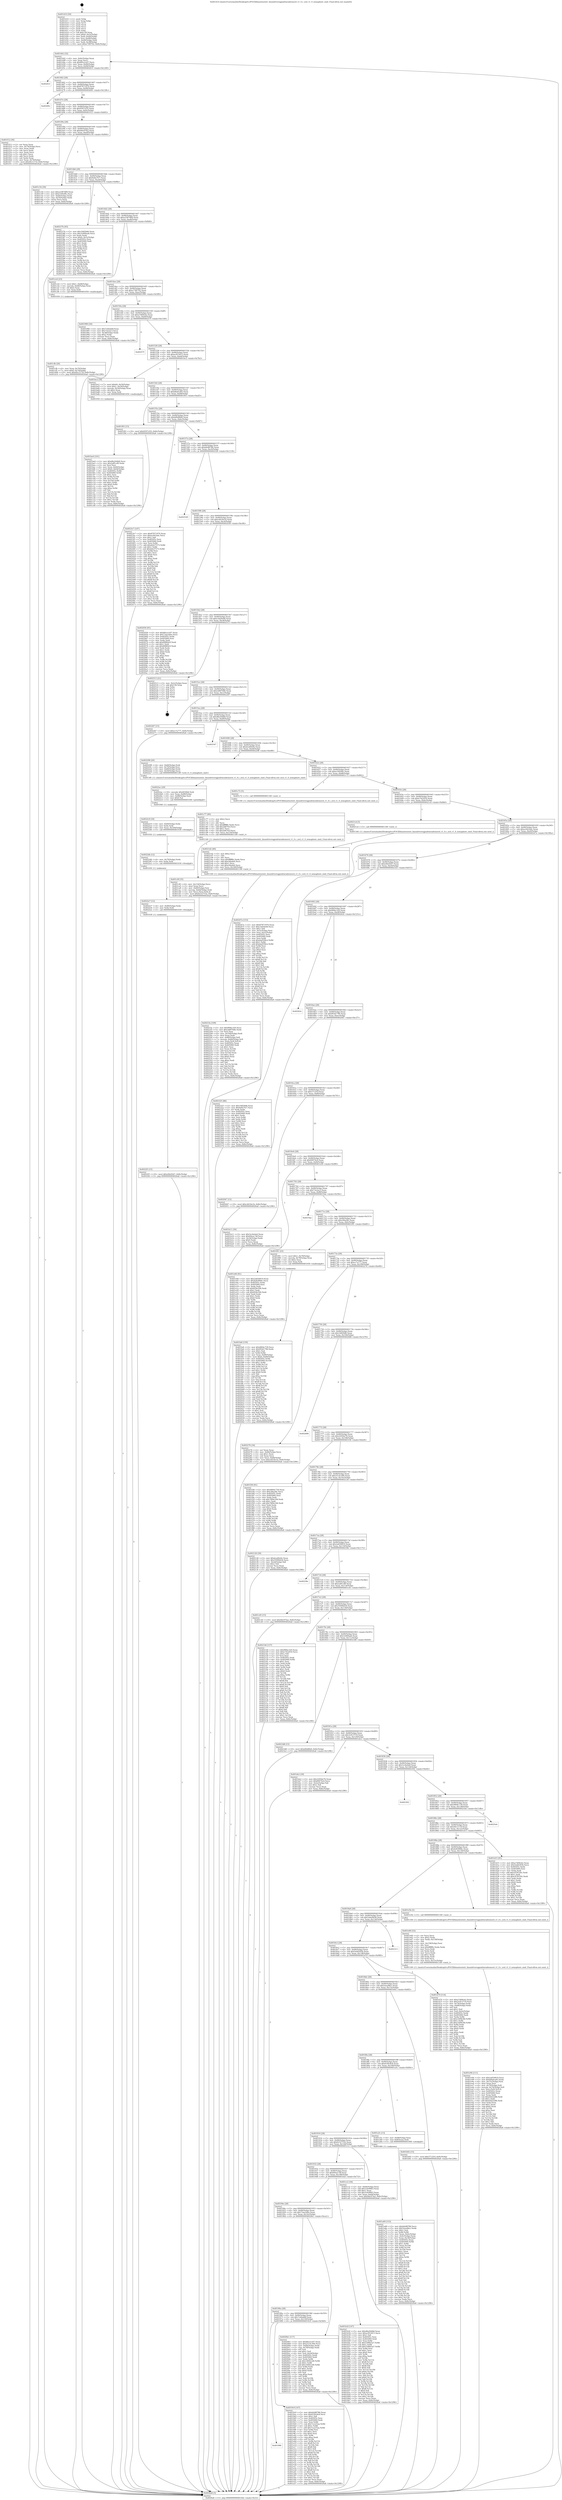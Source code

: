 digraph "0x401410" {
  label = "0x401410 (/mnt/c/Users/mathe/Desktop/tcc/POCII/binaries/extr_linuxdriversgpudrmradeonuvd_v1_0.c_uvd_v1_0_semaphore_emit_Final-ollvm.out::main(0))"
  labelloc = "t"
  node[shape=record]

  Entry [label="",width=0.3,height=0.3,shape=circle,fillcolor=black,style=filled]
  "0x401442" [label="{
     0x401442 [32]\l
     | [instrs]\l
     &nbsp;&nbsp;0x401442 \<+6\>: mov -0x8c(%rbp),%eax\l
     &nbsp;&nbsp;0x401448 \<+2\>: mov %eax,%ecx\l
     &nbsp;&nbsp;0x40144a \<+6\>: sub $0x80ca1e07,%ecx\l
     &nbsp;&nbsp;0x401450 \<+6\>: mov %eax,-0x90(%rbp)\l
     &nbsp;&nbsp;0x401456 \<+6\>: mov %ecx,-0x94(%rbp)\l
     &nbsp;&nbsp;0x40145c \<+6\>: je 000000000040261f \<main+0x120f\>\l
  }"]
  "0x40261f" [label="{
     0x40261f\l
  }", style=dashed]
  "0x401462" [label="{
     0x401462 [28]\l
     | [instrs]\l
     &nbsp;&nbsp;0x401462 \<+5\>: jmp 0000000000401467 \<main+0x57\>\l
     &nbsp;&nbsp;0x401467 \<+6\>: mov -0x90(%rbp),%eax\l
     &nbsp;&nbsp;0x40146d \<+5\>: sub $0x87871970,%eax\l
     &nbsp;&nbsp;0x401472 \<+6\>: mov %eax,-0x98(%rbp)\l
     &nbsp;&nbsp;0x401478 \<+6\>: je 000000000040269c \<main+0x128c\>\l
  }"]
  Exit [label="",width=0.3,height=0.3,shape=circle,fillcolor=black,style=filled,peripheries=2]
  "0x40269c" [label="{
     0x40269c\l
  }", style=dashed]
  "0x40147e" [label="{
     0x40147e [28]\l
     | [instrs]\l
     &nbsp;&nbsp;0x40147e \<+5\>: jmp 0000000000401483 \<main+0x73\>\l
     &nbsp;&nbsp;0x401483 \<+6\>: mov -0x90(%rbp),%eax\l
     &nbsp;&nbsp;0x401489 \<+5\>: sub $0x9597cf35,%eax\l
     &nbsp;&nbsp;0x40148e \<+6\>: mov %eax,-0x9c(%rbp)\l
     &nbsp;&nbsp;0x401494 \<+6\>: je 0000000000401f12 \<main+0xb02\>\l
  }"]
  "0x4022f3" [label="{
     0x4022f3 [15]\l
     | [instrs]\l
     &nbsp;&nbsp;0x4022f3 \<+10\>: movl $0xef4e02b7,-0x8c(%rbp)\l
     &nbsp;&nbsp;0x4022fd \<+5\>: jmp 00000000004026a6 \<main+0x1296\>\l
  }"]
  "0x401f12" [label="{
     0x401f12 [36]\l
     | [instrs]\l
     &nbsp;&nbsp;0x401f12 \<+2\>: xor %eax,%eax\l
     &nbsp;&nbsp;0x401f14 \<+3\>: mov -0x74(%rbp),%ecx\l
     &nbsp;&nbsp;0x401f17 \<+2\>: mov %eax,%edx\l
     &nbsp;&nbsp;0x401f19 \<+2\>: sub %ecx,%edx\l
     &nbsp;&nbsp;0x401f1b \<+2\>: mov %eax,%ecx\l
     &nbsp;&nbsp;0x401f1d \<+3\>: sub $0x1,%ecx\l
     &nbsp;&nbsp;0x401f20 \<+2\>: add %ecx,%edx\l
     &nbsp;&nbsp;0x401f22 \<+2\>: sub %edx,%eax\l
     &nbsp;&nbsp;0x401f24 \<+3\>: mov %eax,-0x74(%rbp)\l
     &nbsp;&nbsp;0x401f27 \<+10\>: movl $0x49c1575f,-0x8c(%rbp)\l
     &nbsp;&nbsp;0x401f31 \<+5\>: jmp 00000000004026a6 \<main+0x1296\>\l
  }"]
  "0x40149a" [label="{
     0x40149a [28]\l
     | [instrs]\l
     &nbsp;&nbsp;0x40149a \<+5\>: jmp 000000000040149f \<main+0x8f\>\l
     &nbsp;&nbsp;0x40149f \<+6\>: mov -0x90(%rbp),%eax\l
     &nbsp;&nbsp;0x4014a5 \<+5\>: sub $0x9dc97fa2,%eax\l
     &nbsp;&nbsp;0x4014aa \<+6\>: mov %eax,-0xa0(%rbp)\l
     &nbsp;&nbsp;0x4014b0 \<+6\>: je 0000000000401c54 \<main+0x844\>\l
  }"]
  "0x4022e7" [label="{
     0x4022e7 [12]\l
     | [instrs]\l
     &nbsp;&nbsp;0x4022e7 \<+4\>: mov -0x80(%rbp),%rdx\l
     &nbsp;&nbsp;0x4022eb \<+3\>: mov %rdx,%rdi\l
     &nbsp;&nbsp;0x4022ee \<+5\>: call 0000000000401030 \<free@plt\>\l
     | [calls]\l
     &nbsp;&nbsp;0x401030 \{1\} (unknown)\l
  }"]
  "0x401c54" [label="{
     0x401c54 [30]\l
     | [instrs]\l
     &nbsp;&nbsp;0x401c54 \<+5\>: mov $0xa2387489,%eax\l
     &nbsp;&nbsp;0x401c59 \<+5\>: mov $0xe1002f0c,%ecx\l
     &nbsp;&nbsp;0x401c5e \<+3\>: mov -0x64(%rbp),%edx\l
     &nbsp;&nbsp;0x401c61 \<+3\>: cmp -0x54(%rbp),%edx\l
     &nbsp;&nbsp;0x401c64 \<+3\>: cmovl %ecx,%eax\l
     &nbsp;&nbsp;0x401c67 \<+6\>: mov %eax,-0x8c(%rbp)\l
     &nbsp;&nbsp;0x401c6d \<+5\>: jmp 00000000004026a6 \<main+0x1296\>\l
  }"]
  "0x4014b6" [label="{
     0x4014b6 [28]\l
     | [instrs]\l
     &nbsp;&nbsp;0x4014b6 \<+5\>: jmp 00000000004014bb \<main+0xab\>\l
     &nbsp;&nbsp;0x4014bb \<+6\>: mov -0x90(%rbp),%eax\l
     &nbsp;&nbsp;0x4014c1 \<+5\>: sub $0x9e8a7fc7,%eax\l
     &nbsp;&nbsp;0x4014c6 \<+6\>: mov %eax,-0xa4(%rbp)\l
     &nbsp;&nbsp;0x4014cc \<+6\>: je 000000000040237b \<main+0xf6b\>\l
  }"]
  "0x4022db" [label="{
     0x4022db [12]\l
     | [instrs]\l
     &nbsp;&nbsp;0x4022db \<+4\>: mov -0x70(%rbp),%rdx\l
     &nbsp;&nbsp;0x4022df \<+3\>: mov %rdx,%rdi\l
     &nbsp;&nbsp;0x4022e2 \<+5\>: call 0000000000401030 \<free@plt\>\l
     | [calls]\l
     &nbsp;&nbsp;0x401030 \{1\} (unknown)\l
  }"]
  "0x40237b" [label="{
     0x40237b [93]\l
     | [instrs]\l
     &nbsp;&nbsp;0x40237b \<+5\>: mov $0x1fdf29d6,%eax\l
     &nbsp;&nbsp;0x402380 \<+5\>: mov $0x3c669aa6,%ecx\l
     &nbsp;&nbsp;0x402385 \<+2\>: xor %edx,%edx\l
     &nbsp;&nbsp;0x402387 \<+7\>: movl $0x0,-0x3c(%rbp)\l
     &nbsp;&nbsp;0x40238e \<+7\>: mov 0x40505c,%esi\l
     &nbsp;&nbsp;0x402395 \<+7\>: mov 0x405060,%edi\l
     &nbsp;&nbsp;0x40239c \<+3\>: sub $0x1,%edx\l
     &nbsp;&nbsp;0x40239f \<+3\>: mov %esi,%r8d\l
     &nbsp;&nbsp;0x4023a2 \<+3\>: add %edx,%r8d\l
     &nbsp;&nbsp;0x4023a5 \<+4\>: imul %r8d,%esi\l
     &nbsp;&nbsp;0x4023a9 \<+3\>: and $0x1,%esi\l
     &nbsp;&nbsp;0x4023ac \<+3\>: cmp $0x0,%esi\l
     &nbsp;&nbsp;0x4023af \<+4\>: sete %r9b\l
     &nbsp;&nbsp;0x4023b3 \<+3\>: cmp $0xa,%edi\l
     &nbsp;&nbsp;0x4023b6 \<+4\>: setl %r10b\l
     &nbsp;&nbsp;0x4023ba \<+3\>: mov %r9b,%r11b\l
     &nbsp;&nbsp;0x4023bd \<+3\>: and %r10b,%r11b\l
     &nbsp;&nbsp;0x4023c0 \<+3\>: xor %r10b,%r9b\l
     &nbsp;&nbsp;0x4023c3 \<+3\>: or %r9b,%r11b\l
     &nbsp;&nbsp;0x4023c6 \<+4\>: test $0x1,%r11b\l
     &nbsp;&nbsp;0x4023ca \<+3\>: cmovne %ecx,%eax\l
     &nbsp;&nbsp;0x4023cd \<+6\>: mov %eax,-0x8c(%rbp)\l
     &nbsp;&nbsp;0x4023d3 \<+5\>: jmp 00000000004026a6 \<main+0x1296\>\l
  }"]
  "0x4014d2" [label="{
     0x4014d2 [28]\l
     | [instrs]\l
     &nbsp;&nbsp;0x4014d2 \<+5\>: jmp 00000000004014d7 \<main+0xc7\>\l
     &nbsp;&nbsp;0x4014d7 \<+6\>: mov -0x90(%rbp),%eax\l
     &nbsp;&nbsp;0x4014dd \<+5\>: sub $0xa2387489,%eax\l
     &nbsp;&nbsp;0x4014e2 \<+6\>: mov %eax,-0xa8(%rbp)\l
     &nbsp;&nbsp;0x4014e8 \<+6\>: je 0000000000401ce4 \<main+0x8d4\>\l
  }"]
  "0x4022c9" [label="{
     0x4022c9 [18]\l
     | [instrs]\l
     &nbsp;&nbsp;0x4022c9 \<+4\>: mov -0x60(%rbp),%rdx\l
     &nbsp;&nbsp;0x4022cd \<+3\>: mov %rdx,%rdi\l
     &nbsp;&nbsp;0x4022d0 \<+6\>: mov %eax,-0x164(%rbp)\l
     &nbsp;&nbsp;0x4022d6 \<+5\>: call 0000000000401030 \<free@plt\>\l
     | [calls]\l
     &nbsp;&nbsp;0x401030 \{1\} (unknown)\l
  }"]
  "0x401ce4" [label="{
     0x401ce4 [23]\l
     | [instrs]\l
     &nbsp;&nbsp;0x401ce4 \<+7\>: movl $0x1,-0x68(%rbp)\l
     &nbsp;&nbsp;0x401ceb \<+4\>: movslq -0x68(%rbp),%rax\l
     &nbsp;&nbsp;0x401cef \<+4\>: shl $0x2,%rax\l
     &nbsp;&nbsp;0x401cf3 \<+3\>: mov %rax,%rdi\l
     &nbsp;&nbsp;0x401cf6 \<+5\>: call 0000000000401050 \<malloc@plt\>\l
     | [calls]\l
     &nbsp;&nbsp;0x401050 \{1\} (unknown)\l
  }"]
  "0x4014ee" [label="{
     0x4014ee [28]\l
     | [instrs]\l
     &nbsp;&nbsp;0x4014ee \<+5\>: jmp 00000000004014f3 \<main+0xe3\>\l
     &nbsp;&nbsp;0x4014f3 \<+6\>: mov -0x90(%rbp),%eax\l
     &nbsp;&nbsp;0x4014f9 \<+5\>: sub $0xa73f0702,%eax\l
     &nbsp;&nbsp;0x4014fe \<+6\>: mov %eax,-0xac(%rbp)\l
     &nbsp;&nbsp;0x401504 \<+6\>: je 0000000000401990 \<main+0x580\>\l
  }"]
  "0x4022ac" [label="{
     0x4022ac [29]\l
     | [instrs]\l
     &nbsp;&nbsp;0x4022ac \<+10\>: movabs $0x4030b6,%rdi\l
     &nbsp;&nbsp;0x4022b6 \<+6\>: mov %eax,-0x88(%rbp)\l
     &nbsp;&nbsp;0x4022bc \<+6\>: mov -0x88(%rbp),%esi\l
     &nbsp;&nbsp;0x4022c2 \<+2\>: mov $0x0,%al\l
     &nbsp;&nbsp;0x4022c4 \<+5\>: call 0000000000401040 \<printf@plt\>\l
     | [calls]\l
     &nbsp;&nbsp;0x401040 \{1\} (unknown)\l
  }"]
  "0x401990" [label="{
     0x401990 [30]\l
     | [instrs]\l
     &nbsp;&nbsp;0x401990 \<+5\>: mov $0x7cb0ab6f,%eax\l
     &nbsp;&nbsp;0x401995 \<+5\>: mov $0x73e2ac3,%ecx\l
     &nbsp;&nbsp;0x40199a \<+3\>: mov -0x38(%rbp),%edx\l
     &nbsp;&nbsp;0x40199d \<+3\>: cmp $0x2,%edx\l
     &nbsp;&nbsp;0x4019a0 \<+3\>: cmovne %ecx,%eax\l
     &nbsp;&nbsp;0x4019a3 \<+6\>: mov %eax,-0x8c(%rbp)\l
     &nbsp;&nbsp;0x4019a9 \<+5\>: jmp 00000000004026a6 \<main+0x1296\>\l
  }"]
  "0x40150a" [label="{
     0x40150a [28]\l
     | [instrs]\l
     &nbsp;&nbsp;0x40150a \<+5\>: jmp 000000000040150f \<main+0xff\>\l
     &nbsp;&nbsp;0x40150f \<+6\>: mov -0x90(%rbp),%eax\l
     &nbsp;&nbsp;0x401515 \<+5\>: sub $0xa7d09cb2,%eax\l
     &nbsp;&nbsp;0x40151a \<+6\>: mov %eax,-0xb0(%rbp)\l
     &nbsp;&nbsp;0x401520 \<+6\>: je 000000000040257f \<main+0x116f\>\l
  }"]
  "0x4026a6" [label="{
     0x4026a6 [5]\l
     | [instrs]\l
     &nbsp;&nbsp;0x4026a6 \<+5\>: jmp 0000000000401442 \<main+0x32\>\l
  }"]
  "0x401410" [label="{
     0x401410 [50]\l
     | [instrs]\l
     &nbsp;&nbsp;0x401410 \<+1\>: push %rbp\l
     &nbsp;&nbsp;0x401411 \<+3\>: mov %rsp,%rbp\l
     &nbsp;&nbsp;0x401414 \<+2\>: push %r15\l
     &nbsp;&nbsp;0x401416 \<+2\>: push %r14\l
     &nbsp;&nbsp;0x401418 \<+2\>: push %r13\l
     &nbsp;&nbsp;0x40141a \<+2\>: push %r12\l
     &nbsp;&nbsp;0x40141c \<+1\>: push %rbx\l
     &nbsp;&nbsp;0x40141d \<+7\>: sub $0x158,%rsp\l
     &nbsp;&nbsp;0x401424 \<+7\>: movl $0x0,-0x3c(%rbp)\l
     &nbsp;&nbsp;0x40142b \<+3\>: mov %edi,-0x40(%rbp)\l
     &nbsp;&nbsp;0x40142e \<+4\>: mov %rsi,-0x48(%rbp)\l
     &nbsp;&nbsp;0x401432 \<+3\>: mov -0x40(%rbp),%edi\l
     &nbsp;&nbsp;0x401435 \<+3\>: mov %edi,-0x38(%rbp)\l
     &nbsp;&nbsp;0x401438 \<+10\>: movl $0xa73f0702,-0x8c(%rbp)\l
  }"]
  "0x4021fa" [label="{
     0x4021fa [109]\l
     | [instrs]\l
     &nbsp;&nbsp;0x4021fa \<+5\>: mov $0xf90bc320,%ecx\l
     &nbsp;&nbsp;0x4021ff \<+5\>: mov $0xcb807b8e,%edx\l
     &nbsp;&nbsp;0x402204 \<+2\>: xor %esi,%esi\l
     &nbsp;&nbsp;0x402206 \<+6\>: mov -0x160(%rbp),%edi\l
     &nbsp;&nbsp;0x40220c \<+3\>: imul %eax,%edi\l
     &nbsp;&nbsp;0x40220f \<+4\>: mov -0x80(%rbp),%r8\l
     &nbsp;&nbsp;0x402213 \<+7\>: movslq -0x84(%rbp),%r9\l
     &nbsp;&nbsp;0x40221a \<+4\>: mov %edi,(%r8,%r9,4)\l
     &nbsp;&nbsp;0x40221e \<+7\>: mov 0x40505c,%eax\l
     &nbsp;&nbsp;0x402225 \<+7\>: mov 0x405060,%edi\l
     &nbsp;&nbsp;0x40222c \<+3\>: sub $0x1,%esi\l
     &nbsp;&nbsp;0x40222f \<+3\>: mov %eax,%r10d\l
     &nbsp;&nbsp;0x402232 \<+3\>: add %esi,%r10d\l
     &nbsp;&nbsp;0x402235 \<+4\>: imul %r10d,%eax\l
     &nbsp;&nbsp;0x402239 \<+3\>: and $0x1,%eax\l
     &nbsp;&nbsp;0x40223c \<+3\>: cmp $0x0,%eax\l
     &nbsp;&nbsp;0x40223f \<+4\>: sete %r11b\l
     &nbsp;&nbsp;0x402243 \<+3\>: cmp $0xa,%edi\l
     &nbsp;&nbsp;0x402246 \<+3\>: setl %bl\l
     &nbsp;&nbsp;0x402249 \<+3\>: mov %r11b,%r14b\l
     &nbsp;&nbsp;0x40224c \<+3\>: and %bl,%r14b\l
     &nbsp;&nbsp;0x40224f \<+3\>: xor %bl,%r11b\l
     &nbsp;&nbsp;0x402252 \<+3\>: or %r11b,%r14b\l
     &nbsp;&nbsp;0x402255 \<+4\>: test $0x1,%r14b\l
     &nbsp;&nbsp;0x402259 \<+3\>: cmovne %edx,%ecx\l
     &nbsp;&nbsp;0x40225c \<+6\>: mov %ecx,-0x8c(%rbp)\l
     &nbsp;&nbsp;0x402262 \<+5\>: jmp 00000000004026a6 \<main+0x1296\>\l
  }"]
  "0x40257f" [label="{
     0x40257f\l
  }", style=dashed]
  "0x401526" [label="{
     0x401526 [28]\l
     | [instrs]\l
     &nbsp;&nbsp;0x401526 \<+5\>: jmp 000000000040152b \<main+0x11b\>\l
     &nbsp;&nbsp;0x40152b \<+6\>: mov -0x90(%rbp),%eax\l
     &nbsp;&nbsp;0x401531 \<+5\>: sub $0xac953415,%eax\l
     &nbsp;&nbsp;0x401536 \<+6\>: mov %eax,-0xb4(%rbp)\l
     &nbsp;&nbsp;0x40153c \<+6\>: je 0000000000401bc2 \<main+0x7b2\>\l
  }"]
  "0x4021d2" [label="{
     0x4021d2 [40]\l
     | [instrs]\l
     &nbsp;&nbsp;0x4021d2 \<+5\>: mov $0x2,%ecx\l
     &nbsp;&nbsp;0x4021d7 \<+1\>: cltd\l
     &nbsp;&nbsp;0x4021d8 \<+2\>: idiv %ecx\l
     &nbsp;&nbsp;0x4021da \<+6\>: imul $0xfffffffe,%edx,%ecx\l
     &nbsp;&nbsp;0x4021e0 \<+6\>: add $0xc64afe6,%ecx\l
     &nbsp;&nbsp;0x4021e6 \<+3\>: add $0x1,%ecx\l
     &nbsp;&nbsp;0x4021e9 \<+6\>: sub $0xc64afe6,%ecx\l
     &nbsp;&nbsp;0x4021ef \<+6\>: mov %ecx,-0x160(%rbp)\l
     &nbsp;&nbsp;0x4021f5 \<+5\>: call 0000000000401160 \<next_i\>\l
     | [calls]\l
     &nbsp;&nbsp;0x401160 \{1\} (/mnt/c/Users/mathe/Desktop/tcc/POCII/binaries/extr_linuxdriversgpudrmradeonuvd_v1_0.c_uvd_v1_0_semaphore_emit_Final-ollvm.out::next_i)\l
  }"]
  "0x401bc2" [label="{
     0x401bc2 [30]\l
     | [instrs]\l
     &nbsp;&nbsp;0x401bc2 \<+7\>: movl $0x64,-0x50(%rbp)\l
     &nbsp;&nbsp;0x401bc9 \<+7\>: movl $0x1,-0x54(%rbp)\l
     &nbsp;&nbsp;0x401bd0 \<+4\>: movslq -0x54(%rbp),%rax\l
     &nbsp;&nbsp;0x401bd4 \<+4\>: shl $0x2,%rax\l
     &nbsp;&nbsp;0x401bd8 \<+3\>: mov %rax,%rdi\l
     &nbsp;&nbsp;0x401bdb \<+5\>: call 0000000000401050 \<malloc@plt\>\l
     | [calls]\l
     &nbsp;&nbsp;0x401050 \{1\} (unknown)\l
  }"]
  "0x401542" [label="{
     0x401542 [28]\l
     | [instrs]\l
     &nbsp;&nbsp;0x401542 \<+5\>: jmp 0000000000401547 \<main+0x137\>\l
     &nbsp;&nbsp;0x401547 \<+6\>: mov -0x90(%rbp),%eax\l
     &nbsp;&nbsp;0x40154d \<+5\>: sub $0xb8a0ca83,%eax\l
     &nbsp;&nbsp;0x401552 \<+6\>: mov %eax,-0xb8(%rbp)\l
     &nbsp;&nbsp;0x401558 \<+6\>: je 0000000000401f03 \<main+0xaf3\>\l
  }"]
  "0x401fa8" [label="{
     0x401fa8 [159]\l
     | [instrs]\l
     &nbsp;&nbsp;0x401fa8 \<+5\>: mov $0x4804c739,%ecx\l
     &nbsp;&nbsp;0x401fad \<+5\>: mov $0xf93d1790,%edx\l
     &nbsp;&nbsp;0x401fb2 \<+3\>: mov $0x1,%sil\l
     &nbsp;&nbsp;0x401fb5 \<+3\>: xor %r8d,%r8d\l
     &nbsp;&nbsp;0x401fb8 \<+4\>: mov %rax,-0x80(%rbp)\l
     &nbsp;&nbsp;0x401fbc \<+10\>: movl $0x0,-0x84(%rbp)\l
     &nbsp;&nbsp;0x401fc6 \<+8\>: mov 0x40505c,%r9d\l
     &nbsp;&nbsp;0x401fce \<+8\>: mov 0x405060,%r10d\l
     &nbsp;&nbsp;0x401fd6 \<+4\>: sub $0x1,%r8d\l
     &nbsp;&nbsp;0x401fda \<+3\>: mov %r9d,%r11d\l
     &nbsp;&nbsp;0x401fdd \<+3\>: add %r8d,%r11d\l
     &nbsp;&nbsp;0x401fe0 \<+4\>: imul %r11d,%r9d\l
     &nbsp;&nbsp;0x401fe4 \<+4\>: and $0x1,%r9d\l
     &nbsp;&nbsp;0x401fe8 \<+4\>: cmp $0x0,%r9d\l
     &nbsp;&nbsp;0x401fec \<+3\>: sete %bl\l
     &nbsp;&nbsp;0x401fef \<+4\>: cmp $0xa,%r10d\l
     &nbsp;&nbsp;0x401ff3 \<+4\>: setl %r14b\l
     &nbsp;&nbsp;0x401ff7 \<+3\>: mov %bl,%r15b\l
     &nbsp;&nbsp;0x401ffa \<+4\>: xor $0xff,%r15b\l
     &nbsp;&nbsp;0x401ffe \<+3\>: mov %r14b,%r12b\l
     &nbsp;&nbsp;0x402001 \<+4\>: xor $0xff,%r12b\l
     &nbsp;&nbsp;0x402005 \<+4\>: xor $0x1,%sil\l
     &nbsp;&nbsp;0x402009 \<+3\>: mov %r15b,%r13b\l
     &nbsp;&nbsp;0x40200c \<+4\>: and $0xff,%r13b\l
     &nbsp;&nbsp;0x402010 \<+3\>: and %sil,%bl\l
     &nbsp;&nbsp;0x402013 \<+3\>: mov %r12b,%al\l
     &nbsp;&nbsp;0x402016 \<+2\>: and $0xff,%al\l
     &nbsp;&nbsp;0x402018 \<+3\>: and %sil,%r14b\l
     &nbsp;&nbsp;0x40201b \<+3\>: or %bl,%r13b\l
     &nbsp;&nbsp;0x40201e \<+3\>: or %r14b,%al\l
     &nbsp;&nbsp;0x402021 \<+3\>: xor %al,%r13b\l
     &nbsp;&nbsp;0x402024 \<+3\>: or %r12b,%r15b\l
     &nbsp;&nbsp;0x402027 \<+4\>: xor $0xff,%r15b\l
     &nbsp;&nbsp;0x40202b \<+4\>: or $0x1,%sil\l
     &nbsp;&nbsp;0x40202f \<+3\>: and %sil,%r15b\l
     &nbsp;&nbsp;0x402032 \<+3\>: or %r15b,%r13b\l
     &nbsp;&nbsp;0x402035 \<+4\>: test $0x1,%r13b\l
     &nbsp;&nbsp;0x402039 \<+3\>: cmovne %edx,%ecx\l
     &nbsp;&nbsp;0x40203c \<+6\>: mov %ecx,-0x8c(%rbp)\l
     &nbsp;&nbsp;0x402042 \<+5\>: jmp 00000000004026a6 \<main+0x1296\>\l
  }"]
  "0x401f03" [label="{
     0x401f03 [15]\l
     | [instrs]\l
     &nbsp;&nbsp;0x401f03 \<+10\>: movl $0x9597cf35,-0x8c(%rbp)\l
     &nbsp;&nbsp;0x401f0d \<+5\>: jmp 00000000004026a6 \<main+0x1296\>\l
  }"]
  "0x40155e" [label="{
     0x40155e [28]\l
     | [instrs]\l
     &nbsp;&nbsp;0x40155e \<+5\>: jmp 0000000000401563 \<main+0x153\>\l
     &nbsp;&nbsp;0x401563 \<+6\>: mov -0x90(%rbp),%eax\l
     &nbsp;&nbsp;0x401569 \<+5\>: sub $0xbf0df6b0,%eax\l
     &nbsp;&nbsp;0x40156e \<+6\>: mov %eax,-0xbc(%rbp)\l
     &nbsp;&nbsp;0x401574 \<+6\>: je 00000000004023e7 \<main+0xfd7\>\l
  }"]
  "0x401e94" [label="{
     0x401e94 [111]\l
     | [instrs]\l
     &nbsp;&nbsp;0x401e94 \<+5\>: mov $0x2a650819,%ecx\l
     &nbsp;&nbsp;0x401e99 \<+5\>: mov $0xb8a0ca83,%edx\l
     &nbsp;&nbsp;0x401e9e \<+6\>: mov -0x15c(%rbp),%esi\l
     &nbsp;&nbsp;0x401ea4 \<+3\>: imul %eax,%esi\l
     &nbsp;&nbsp;0x401ea7 \<+4\>: mov -0x70(%rbp),%r8\l
     &nbsp;&nbsp;0x401eab \<+4\>: movslq -0x74(%rbp),%r9\l
     &nbsp;&nbsp;0x401eaf \<+4\>: mov %esi,(%r8,%r9,4)\l
     &nbsp;&nbsp;0x401eb3 \<+7\>: mov 0x40505c,%eax\l
     &nbsp;&nbsp;0x401eba \<+7\>: mov 0x405060,%esi\l
     &nbsp;&nbsp;0x401ec1 \<+2\>: mov %eax,%edi\l
     &nbsp;&nbsp;0x401ec3 \<+6\>: sub $0xd3b22dfb,%edi\l
     &nbsp;&nbsp;0x401ec9 \<+3\>: sub $0x1,%edi\l
     &nbsp;&nbsp;0x401ecc \<+6\>: add $0xd3b22dfb,%edi\l
     &nbsp;&nbsp;0x401ed2 \<+3\>: imul %edi,%eax\l
     &nbsp;&nbsp;0x401ed5 \<+3\>: and $0x1,%eax\l
     &nbsp;&nbsp;0x401ed8 \<+3\>: cmp $0x0,%eax\l
     &nbsp;&nbsp;0x401edb \<+4\>: sete %r10b\l
     &nbsp;&nbsp;0x401edf \<+3\>: cmp $0xa,%esi\l
     &nbsp;&nbsp;0x401ee2 \<+4\>: setl %r11b\l
     &nbsp;&nbsp;0x401ee6 \<+3\>: mov %r10b,%bl\l
     &nbsp;&nbsp;0x401ee9 \<+3\>: and %r11b,%bl\l
     &nbsp;&nbsp;0x401eec \<+3\>: xor %r11b,%r10b\l
     &nbsp;&nbsp;0x401eef \<+3\>: or %r10b,%bl\l
     &nbsp;&nbsp;0x401ef2 \<+3\>: test $0x1,%bl\l
     &nbsp;&nbsp;0x401ef5 \<+3\>: cmovne %edx,%ecx\l
     &nbsp;&nbsp;0x401ef8 \<+6\>: mov %ecx,-0x8c(%rbp)\l
     &nbsp;&nbsp;0x401efe \<+5\>: jmp 00000000004026a6 \<main+0x1296\>\l
  }"]
  "0x4023e7" [label="{
     0x4023e7 [147]\l
     | [instrs]\l
     &nbsp;&nbsp;0x4023e7 \<+5\>: mov $0x87871970,%eax\l
     &nbsp;&nbsp;0x4023ec \<+5\>: mov $0xec041bdc,%ecx\l
     &nbsp;&nbsp;0x4023f1 \<+2\>: mov $0x1,%dl\l
     &nbsp;&nbsp;0x4023f3 \<+7\>: mov 0x40505c,%esi\l
     &nbsp;&nbsp;0x4023fa \<+7\>: mov 0x405060,%edi\l
     &nbsp;&nbsp;0x402401 \<+3\>: mov %esi,%r8d\l
     &nbsp;&nbsp;0x402404 \<+7\>: add $0xdeb37273,%r8d\l
     &nbsp;&nbsp;0x40240b \<+4\>: sub $0x1,%r8d\l
     &nbsp;&nbsp;0x40240f \<+7\>: sub $0xdeb37273,%r8d\l
     &nbsp;&nbsp;0x402416 \<+4\>: imul %r8d,%esi\l
     &nbsp;&nbsp;0x40241a \<+3\>: and $0x1,%esi\l
     &nbsp;&nbsp;0x40241d \<+3\>: cmp $0x0,%esi\l
     &nbsp;&nbsp;0x402420 \<+4\>: sete %r9b\l
     &nbsp;&nbsp;0x402424 \<+3\>: cmp $0xa,%edi\l
     &nbsp;&nbsp;0x402427 \<+4\>: setl %r10b\l
     &nbsp;&nbsp;0x40242b \<+3\>: mov %r9b,%r11b\l
     &nbsp;&nbsp;0x40242e \<+4\>: xor $0xff,%r11b\l
     &nbsp;&nbsp;0x402432 \<+3\>: mov %r10b,%bl\l
     &nbsp;&nbsp;0x402435 \<+3\>: xor $0xff,%bl\l
     &nbsp;&nbsp;0x402438 \<+3\>: xor $0x1,%dl\l
     &nbsp;&nbsp;0x40243b \<+3\>: mov %r11b,%r14b\l
     &nbsp;&nbsp;0x40243e \<+4\>: and $0xff,%r14b\l
     &nbsp;&nbsp;0x402442 \<+3\>: and %dl,%r9b\l
     &nbsp;&nbsp;0x402445 \<+3\>: mov %bl,%r15b\l
     &nbsp;&nbsp;0x402448 \<+4\>: and $0xff,%r15b\l
     &nbsp;&nbsp;0x40244c \<+3\>: and %dl,%r10b\l
     &nbsp;&nbsp;0x40244f \<+3\>: or %r9b,%r14b\l
     &nbsp;&nbsp;0x402452 \<+3\>: or %r10b,%r15b\l
     &nbsp;&nbsp;0x402455 \<+3\>: xor %r15b,%r14b\l
     &nbsp;&nbsp;0x402458 \<+3\>: or %bl,%r11b\l
     &nbsp;&nbsp;0x40245b \<+4\>: xor $0xff,%r11b\l
     &nbsp;&nbsp;0x40245f \<+3\>: or $0x1,%dl\l
     &nbsp;&nbsp;0x402462 \<+3\>: and %dl,%r11b\l
     &nbsp;&nbsp;0x402465 \<+3\>: or %r11b,%r14b\l
     &nbsp;&nbsp;0x402468 \<+4\>: test $0x1,%r14b\l
     &nbsp;&nbsp;0x40246c \<+3\>: cmovne %ecx,%eax\l
     &nbsp;&nbsp;0x40246f \<+6\>: mov %eax,-0x8c(%rbp)\l
     &nbsp;&nbsp;0x402475 \<+5\>: jmp 00000000004026a6 \<main+0x1296\>\l
  }"]
  "0x40157a" [label="{
     0x40157a [28]\l
     | [instrs]\l
     &nbsp;&nbsp;0x40157a \<+5\>: jmp 000000000040157f \<main+0x16f\>\l
     &nbsp;&nbsp;0x40157f \<+6\>: mov -0x90(%rbp),%eax\l
     &nbsp;&nbsp;0x401585 \<+5\>: sub $0xbfe88786,%eax\l
     &nbsp;&nbsp;0x40158a \<+6\>: mov %eax,-0xc0(%rbp)\l
     &nbsp;&nbsp;0x401590 \<+6\>: je 0000000000402528 \<main+0x1118\>\l
  }"]
  "0x401e60" [label="{
     0x401e60 [52]\l
     | [instrs]\l
     &nbsp;&nbsp;0x401e60 \<+2\>: xor %ecx,%ecx\l
     &nbsp;&nbsp;0x401e62 \<+5\>: mov $0x2,%edx\l
     &nbsp;&nbsp;0x401e67 \<+6\>: mov %edx,-0x158(%rbp)\l
     &nbsp;&nbsp;0x401e6d \<+1\>: cltd\l
     &nbsp;&nbsp;0x401e6e \<+6\>: mov -0x158(%rbp),%esi\l
     &nbsp;&nbsp;0x401e74 \<+2\>: idiv %esi\l
     &nbsp;&nbsp;0x401e76 \<+6\>: imul $0xfffffffe,%edx,%edx\l
     &nbsp;&nbsp;0x401e7c \<+2\>: mov %ecx,%edi\l
     &nbsp;&nbsp;0x401e7e \<+2\>: sub %edx,%edi\l
     &nbsp;&nbsp;0x401e80 \<+2\>: mov %ecx,%edx\l
     &nbsp;&nbsp;0x401e82 \<+3\>: sub $0x1,%edx\l
     &nbsp;&nbsp;0x401e85 \<+2\>: add %edx,%edi\l
     &nbsp;&nbsp;0x401e87 \<+2\>: sub %edi,%ecx\l
     &nbsp;&nbsp;0x401e89 \<+6\>: mov %ecx,-0x15c(%rbp)\l
     &nbsp;&nbsp;0x401e8f \<+5\>: call 0000000000401160 \<next_i\>\l
     | [calls]\l
     &nbsp;&nbsp;0x401160 \{1\} (/mnt/c/Users/mathe/Desktop/tcc/POCII/binaries/extr_linuxdriversgpudrmradeonuvd_v1_0.c_uvd_v1_0_semaphore_emit_Final-ollvm.out::next_i)\l
  }"]
  "0x402528" [label="{
     0x402528\l
  }", style=dashed]
  "0x401596" [label="{
     0x401596 [28]\l
     | [instrs]\l
     &nbsp;&nbsp;0x401596 \<+5\>: jmp 000000000040159b \<main+0x18b\>\l
     &nbsp;&nbsp;0x40159b \<+6\>: mov -0x90(%rbp),%eax\l
     &nbsp;&nbsp;0x4015a1 \<+5\>: sub $0xc4416e1b,%eax\l
     &nbsp;&nbsp;0x4015a6 \<+6\>: mov %eax,-0xc4(%rbp)\l
     &nbsp;&nbsp;0x4015ac \<+6\>: je 0000000000402056 \<main+0xc46\>\l
  }"]
  "0x401cfb" [label="{
     0x401cfb [26]\l
     | [instrs]\l
     &nbsp;&nbsp;0x401cfb \<+4\>: mov %rax,-0x70(%rbp)\l
     &nbsp;&nbsp;0x401cff \<+7\>: movl $0x0,-0x74(%rbp)\l
     &nbsp;&nbsp;0x401d06 \<+10\>: movl $0x49c1575f,-0x8c(%rbp)\l
     &nbsp;&nbsp;0x401d10 \<+5\>: jmp 00000000004026a6 \<main+0x1296\>\l
  }"]
  "0x402056" [label="{
     0x402056 [91]\l
     | [instrs]\l
     &nbsp;&nbsp;0x402056 \<+5\>: mov $0x80ca1e07,%eax\l
     &nbsp;&nbsp;0x40205b \<+5\>: mov $0x73ae240a,%ecx\l
     &nbsp;&nbsp;0x402060 \<+7\>: mov 0x40505c,%edx\l
     &nbsp;&nbsp;0x402067 \<+7\>: mov 0x405060,%esi\l
     &nbsp;&nbsp;0x40206e \<+2\>: mov %edx,%edi\l
     &nbsp;&nbsp;0x402070 \<+6\>: add $0x69f80d1f,%edi\l
     &nbsp;&nbsp;0x402076 \<+3\>: sub $0x1,%edi\l
     &nbsp;&nbsp;0x402079 \<+6\>: sub $0x69f80d1f,%edi\l
     &nbsp;&nbsp;0x40207f \<+3\>: imul %edi,%edx\l
     &nbsp;&nbsp;0x402082 \<+3\>: and $0x1,%edx\l
     &nbsp;&nbsp;0x402085 \<+3\>: cmp $0x0,%edx\l
     &nbsp;&nbsp;0x402088 \<+4\>: sete %r8b\l
     &nbsp;&nbsp;0x40208c \<+3\>: cmp $0xa,%esi\l
     &nbsp;&nbsp;0x40208f \<+4\>: setl %r9b\l
     &nbsp;&nbsp;0x402093 \<+3\>: mov %r8b,%r10b\l
     &nbsp;&nbsp;0x402096 \<+3\>: and %r9b,%r10b\l
     &nbsp;&nbsp;0x402099 \<+3\>: xor %r9b,%r8b\l
     &nbsp;&nbsp;0x40209c \<+3\>: or %r8b,%r10b\l
     &nbsp;&nbsp;0x40209f \<+4\>: test $0x1,%r10b\l
     &nbsp;&nbsp;0x4020a3 \<+3\>: cmovne %ecx,%eax\l
     &nbsp;&nbsp;0x4020a6 \<+6\>: mov %eax,-0x8c(%rbp)\l
     &nbsp;&nbsp;0x4020ac \<+5\>: jmp 00000000004026a6 \<main+0x1296\>\l
  }"]
  "0x4015b2" [label="{
     0x4015b2 [28]\l
     | [instrs]\l
     &nbsp;&nbsp;0x4015b2 \<+5\>: jmp 00000000004015b7 \<main+0x1a7\>\l
     &nbsp;&nbsp;0x4015b7 \<+6\>: mov -0x90(%rbp),%eax\l
     &nbsp;&nbsp;0x4015bd \<+5\>: sub $0xc5d20e00,%eax\l
     &nbsp;&nbsp;0x4015c2 \<+6\>: mov %eax,-0xc8(%rbp)\l
     &nbsp;&nbsp;0x4015c8 \<+6\>: je 0000000000402513 \<main+0x1103\>\l
  }"]
  "0x401c9f" [label="{
     0x401c9f [35]\l
     | [instrs]\l
     &nbsp;&nbsp;0x401c9f \<+6\>: mov -0x154(%rbp),%ecx\l
     &nbsp;&nbsp;0x401ca5 \<+3\>: imul %eax,%ecx\l
     &nbsp;&nbsp;0x401ca8 \<+4\>: mov -0x60(%rbp),%rsi\l
     &nbsp;&nbsp;0x401cac \<+4\>: movslq -0x64(%rbp),%rdi\l
     &nbsp;&nbsp;0x401cb0 \<+3\>: mov %ecx,(%rsi,%rdi,4)\l
     &nbsp;&nbsp;0x401cb3 \<+10\>: movl $0x6232753e,-0x8c(%rbp)\l
     &nbsp;&nbsp;0x401cbd \<+5\>: jmp 00000000004026a6 \<main+0x1296\>\l
  }"]
  "0x402513" [label="{
     0x402513 [21]\l
     | [instrs]\l
     &nbsp;&nbsp;0x402513 \<+3\>: mov -0x2c(%rbp),%eax\l
     &nbsp;&nbsp;0x402516 \<+7\>: add $0x158,%rsp\l
     &nbsp;&nbsp;0x40251d \<+1\>: pop %rbx\l
     &nbsp;&nbsp;0x40251e \<+2\>: pop %r12\l
     &nbsp;&nbsp;0x402520 \<+2\>: pop %r13\l
     &nbsp;&nbsp;0x402522 \<+2\>: pop %r14\l
     &nbsp;&nbsp;0x402524 \<+2\>: pop %r15\l
     &nbsp;&nbsp;0x402526 \<+1\>: pop %rbp\l
     &nbsp;&nbsp;0x402527 \<+1\>: ret\l
  }"]
  "0x4015ce" [label="{
     0x4015ce [28]\l
     | [instrs]\l
     &nbsp;&nbsp;0x4015ce \<+5\>: jmp 00000000004015d3 \<main+0x1c3\>\l
     &nbsp;&nbsp;0x4015d3 \<+6\>: mov -0x90(%rbp),%eax\l
     &nbsp;&nbsp;0x4015d9 \<+5\>: sub $0xcb807b8e,%eax\l
     &nbsp;&nbsp;0x4015de \<+6\>: mov %eax,-0xcc(%rbp)\l
     &nbsp;&nbsp;0x4015e4 \<+6\>: je 0000000000402267 \<main+0xe57\>\l
  }"]
  "0x401c77" [label="{
     0x401c77 [40]\l
     | [instrs]\l
     &nbsp;&nbsp;0x401c77 \<+5\>: mov $0x2,%ecx\l
     &nbsp;&nbsp;0x401c7c \<+1\>: cltd\l
     &nbsp;&nbsp;0x401c7d \<+2\>: idiv %ecx\l
     &nbsp;&nbsp;0x401c7f \<+6\>: imul $0xfffffffe,%edx,%ecx\l
     &nbsp;&nbsp;0x401c85 \<+6\>: add $0x2b870cf,%ecx\l
     &nbsp;&nbsp;0x401c8b \<+3\>: add $0x1,%ecx\l
     &nbsp;&nbsp;0x401c8e \<+6\>: sub $0x2b870cf,%ecx\l
     &nbsp;&nbsp;0x401c94 \<+6\>: mov %ecx,-0x154(%rbp)\l
     &nbsp;&nbsp;0x401c9a \<+5\>: call 0000000000401160 \<next_i\>\l
     | [calls]\l
     &nbsp;&nbsp;0x401160 \{1\} (/mnt/c/Users/mathe/Desktop/tcc/POCII/binaries/extr_linuxdriversgpudrmradeonuvd_v1_0.c_uvd_v1_0_semaphore_emit_Final-ollvm.out::next_i)\l
  }"]
  "0x402267" [label="{
     0x402267 [15]\l
     | [instrs]\l
     &nbsp;&nbsp;0x402267 \<+10\>: movl $0xcc7a777,-0x8c(%rbp)\l
     &nbsp;&nbsp;0x402271 \<+5\>: jmp 00000000004026a6 \<main+0x1296\>\l
  }"]
  "0x4015ea" [label="{
     0x4015ea [28]\l
     | [instrs]\l
     &nbsp;&nbsp;0x4015ea \<+5\>: jmp 00000000004015ef \<main+0x1df\>\l
     &nbsp;&nbsp;0x4015ef \<+6\>: mov -0x90(%rbp),%eax\l
     &nbsp;&nbsp;0x4015f5 \<+5\>: sub $0xd8a50db8,%eax\l
     &nbsp;&nbsp;0x4015fa \<+6\>: mov %eax,-0xd0(%rbp)\l
     &nbsp;&nbsp;0x401600 \<+6\>: je 0000000000402547 \<main+0x1137\>\l
  }"]
  "0x401be0" [label="{
     0x401be0 [101]\l
     | [instrs]\l
     &nbsp;&nbsp;0x401be0 \<+5\>: mov $0xd8a50db8,%ecx\l
     &nbsp;&nbsp;0x401be5 \<+5\>: mov $0x2aff1cd9,%edx\l
     &nbsp;&nbsp;0x401bea \<+2\>: xor %esi,%esi\l
     &nbsp;&nbsp;0x401bec \<+4\>: mov %rax,-0x60(%rbp)\l
     &nbsp;&nbsp;0x401bf0 \<+7\>: movl $0x0,-0x64(%rbp)\l
     &nbsp;&nbsp;0x401bf7 \<+8\>: mov 0x40505c,%r8d\l
     &nbsp;&nbsp;0x401bff \<+8\>: mov 0x405060,%r9d\l
     &nbsp;&nbsp;0x401c07 \<+3\>: sub $0x1,%esi\l
     &nbsp;&nbsp;0x401c0a \<+3\>: mov %r8d,%r10d\l
     &nbsp;&nbsp;0x401c0d \<+3\>: add %esi,%r10d\l
     &nbsp;&nbsp;0x401c10 \<+4\>: imul %r10d,%r8d\l
     &nbsp;&nbsp;0x401c14 \<+4\>: and $0x1,%r8d\l
     &nbsp;&nbsp;0x401c18 \<+4\>: cmp $0x0,%r8d\l
     &nbsp;&nbsp;0x401c1c \<+4\>: sete %r11b\l
     &nbsp;&nbsp;0x401c20 \<+4\>: cmp $0xa,%r9d\l
     &nbsp;&nbsp;0x401c24 \<+3\>: setl %bl\l
     &nbsp;&nbsp;0x401c27 \<+3\>: mov %r11b,%r14b\l
     &nbsp;&nbsp;0x401c2a \<+3\>: and %bl,%r14b\l
     &nbsp;&nbsp;0x401c2d \<+3\>: xor %bl,%r11b\l
     &nbsp;&nbsp;0x401c30 \<+3\>: or %r11b,%r14b\l
     &nbsp;&nbsp;0x401c33 \<+4\>: test $0x1,%r14b\l
     &nbsp;&nbsp;0x401c37 \<+3\>: cmovne %edx,%ecx\l
     &nbsp;&nbsp;0x401c3a \<+6\>: mov %ecx,-0x8c(%rbp)\l
     &nbsp;&nbsp;0x401c40 \<+5\>: jmp 00000000004026a6 \<main+0x1296\>\l
  }"]
  "0x402547" [label="{
     0x402547\l
  }", style=dashed]
  "0x401606" [label="{
     0x401606 [28]\l
     | [instrs]\l
     &nbsp;&nbsp;0x401606 \<+5\>: jmp 000000000040160b \<main+0x1fb\>\l
     &nbsp;&nbsp;0x40160b \<+6\>: mov -0x90(%rbp),%eax\l
     &nbsp;&nbsp;0x401611 \<+5\>: sub $0xdca00e0e,%eax\l
     &nbsp;&nbsp;0x401616 \<+6\>: mov %eax,-0xd4(%rbp)\l
     &nbsp;&nbsp;0x40161c \<+6\>: je 0000000000402298 \<main+0xe88\>\l
  }"]
  "0x401a69" [label="{
     0x401a69 [153]\l
     | [instrs]\l
     &nbsp;&nbsp;0x401a69 \<+5\>: mov $0xbfe88786,%ecx\l
     &nbsp;&nbsp;0x401a6e \<+5\>: mov $0x5eea96cc,%edx\l
     &nbsp;&nbsp;0x401a73 \<+3\>: mov $0x1,%sil\l
     &nbsp;&nbsp;0x401a76 \<+3\>: xor %r8d,%r8d\l
     &nbsp;&nbsp;0x401a79 \<+3\>: mov %eax,-0x4c(%rbp)\l
     &nbsp;&nbsp;0x401a7c \<+3\>: mov -0x4c(%rbp),%eax\l
     &nbsp;&nbsp;0x401a7f \<+3\>: mov %eax,-0x34(%rbp)\l
     &nbsp;&nbsp;0x401a82 \<+7\>: mov 0x40505c,%eax\l
     &nbsp;&nbsp;0x401a89 \<+8\>: mov 0x405060,%r9d\l
     &nbsp;&nbsp;0x401a91 \<+4\>: sub $0x1,%r8d\l
     &nbsp;&nbsp;0x401a95 \<+3\>: mov %eax,%r10d\l
     &nbsp;&nbsp;0x401a98 \<+3\>: add %r8d,%r10d\l
     &nbsp;&nbsp;0x401a9b \<+4\>: imul %r10d,%eax\l
     &nbsp;&nbsp;0x401a9f \<+3\>: and $0x1,%eax\l
     &nbsp;&nbsp;0x401aa2 \<+3\>: cmp $0x0,%eax\l
     &nbsp;&nbsp;0x401aa5 \<+4\>: sete %r11b\l
     &nbsp;&nbsp;0x401aa9 \<+4\>: cmp $0xa,%r9d\l
     &nbsp;&nbsp;0x401aad \<+3\>: setl %bl\l
     &nbsp;&nbsp;0x401ab0 \<+3\>: mov %r11b,%r14b\l
     &nbsp;&nbsp;0x401ab3 \<+4\>: xor $0xff,%r14b\l
     &nbsp;&nbsp;0x401ab7 \<+3\>: mov %bl,%r15b\l
     &nbsp;&nbsp;0x401aba \<+4\>: xor $0xff,%r15b\l
     &nbsp;&nbsp;0x401abe \<+4\>: xor $0x1,%sil\l
     &nbsp;&nbsp;0x401ac2 \<+3\>: mov %r14b,%r12b\l
     &nbsp;&nbsp;0x401ac5 \<+4\>: and $0xff,%r12b\l
     &nbsp;&nbsp;0x401ac9 \<+3\>: and %sil,%r11b\l
     &nbsp;&nbsp;0x401acc \<+3\>: mov %r15b,%r13b\l
     &nbsp;&nbsp;0x401acf \<+4\>: and $0xff,%r13b\l
     &nbsp;&nbsp;0x401ad3 \<+3\>: and %sil,%bl\l
     &nbsp;&nbsp;0x401ad6 \<+3\>: or %r11b,%r12b\l
     &nbsp;&nbsp;0x401ad9 \<+3\>: or %bl,%r13b\l
     &nbsp;&nbsp;0x401adc \<+3\>: xor %r13b,%r12b\l
     &nbsp;&nbsp;0x401adf \<+3\>: or %r15b,%r14b\l
     &nbsp;&nbsp;0x401ae2 \<+4\>: xor $0xff,%r14b\l
     &nbsp;&nbsp;0x401ae6 \<+4\>: or $0x1,%sil\l
     &nbsp;&nbsp;0x401aea \<+3\>: and %sil,%r14b\l
     &nbsp;&nbsp;0x401aed \<+3\>: or %r14b,%r12b\l
     &nbsp;&nbsp;0x401af0 \<+4\>: test $0x1,%r12b\l
     &nbsp;&nbsp;0x401af4 \<+3\>: cmovne %edx,%ecx\l
     &nbsp;&nbsp;0x401af7 \<+6\>: mov %ecx,-0x8c(%rbp)\l
     &nbsp;&nbsp;0x401afd \<+5\>: jmp 00000000004026a6 \<main+0x1296\>\l
  }"]
  "0x402298" [label="{
     0x402298 [20]\l
     | [instrs]\l
     &nbsp;&nbsp;0x402298 \<+4\>: mov -0x60(%rbp),%rdi\l
     &nbsp;&nbsp;0x40229c \<+4\>: mov -0x70(%rbp),%rsi\l
     &nbsp;&nbsp;0x4022a0 \<+4\>: mov -0x80(%rbp),%rdx\l
     &nbsp;&nbsp;0x4022a4 \<+3\>: mov -0x50(%rbp),%ecx\l
     &nbsp;&nbsp;0x4022a7 \<+5\>: call 00000000004013f0 \<uvd_v1_0_semaphore_emit\>\l
     | [calls]\l
     &nbsp;&nbsp;0x4013f0 \{1\} (/mnt/c/Users/mathe/Desktop/tcc/POCII/binaries/extr_linuxdriversgpudrmradeonuvd_v1_0.c_uvd_v1_0_semaphore_emit_Final-ollvm.out::uvd_v1_0_semaphore_emit)\l
  }"]
  "0x401622" [label="{
     0x401622 [28]\l
     | [instrs]\l
     &nbsp;&nbsp;0x401622 \<+5\>: jmp 0000000000401627 \<main+0x217\>\l
     &nbsp;&nbsp;0x401627 \<+6\>: mov -0x90(%rbp),%eax\l
     &nbsp;&nbsp;0x40162d \<+5\>: sub $0xe1002f0c,%eax\l
     &nbsp;&nbsp;0x401632 \<+6\>: mov %eax,-0xd8(%rbp)\l
     &nbsp;&nbsp;0x401638 \<+6\>: je 0000000000401c72 \<main+0x862\>\l
  }"]
  "0x401986" [label="{
     0x401986\l
  }", style=dashed]
  "0x401c72" [label="{
     0x401c72 [5]\l
     | [instrs]\l
     &nbsp;&nbsp;0x401c72 \<+5\>: call 0000000000401160 \<next_i\>\l
     | [calls]\l
     &nbsp;&nbsp;0x401160 \{1\} (/mnt/c/Users/mathe/Desktop/tcc/POCII/binaries/extr_linuxdriversgpudrmradeonuvd_v1_0.c_uvd_v1_0_semaphore_emit_Final-ollvm.out::next_i)\l
  }"]
  "0x40163e" [label="{
     0x40163e [28]\l
     | [instrs]\l
     &nbsp;&nbsp;0x40163e \<+5\>: jmp 0000000000401643 \<main+0x233\>\l
     &nbsp;&nbsp;0x401643 \<+6\>: mov -0x90(%rbp),%eax\l
     &nbsp;&nbsp;0x401649 \<+5\>: sub $0xe7422f16,%eax\l
     &nbsp;&nbsp;0x40164e \<+6\>: mov %eax,-0xdc(%rbp)\l
     &nbsp;&nbsp;0x401654 \<+6\>: je 00000000004021cd \<main+0xdbd\>\l
  }"]
  "0x4019c9" [label="{
     0x4019c9 [147]\l
     | [instrs]\l
     &nbsp;&nbsp;0x4019c9 \<+5\>: mov $0xbfe88786,%eax\l
     &nbsp;&nbsp;0x4019ce \<+5\>: mov $0x61f0c8c8,%ecx\l
     &nbsp;&nbsp;0x4019d3 \<+2\>: mov $0x1,%dl\l
     &nbsp;&nbsp;0x4019d5 \<+7\>: mov 0x40505c,%esi\l
     &nbsp;&nbsp;0x4019dc \<+7\>: mov 0x405060,%edi\l
     &nbsp;&nbsp;0x4019e3 \<+3\>: mov %esi,%r8d\l
     &nbsp;&nbsp;0x4019e6 \<+7\>: sub $0x7cce25aa,%r8d\l
     &nbsp;&nbsp;0x4019ed \<+4\>: sub $0x1,%r8d\l
     &nbsp;&nbsp;0x4019f1 \<+7\>: add $0x7cce25aa,%r8d\l
     &nbsp;&nbsp;0x4019f8 \<+4\>: imul %r8d,%esi\l
     &nbsp;&nbsp;0x4019fc \<+3\>: and $0x1,%esi\l
     &nbsp;&nbsp;0x4019ff \<+3\>: cmp $0x0,%esi\l
     &nbsp;&nbsp;0x401a02 \<+4\>: sete %r9b\l
     &nbsp;&nbsp;0x401a06 \<+3\>: cmp $0xa,%edi\l
     &nbsp;&nbsp;0x401a09 \<+4\>: setl %r10b\l
     &nbsp;&nbsp;0x401a0d \<+3\>: mov %r9b,%r11b\l
     &nbsp;&nbsp;0x401a10 \<+4\>: xor $0xff,%r11b\l
     &nbsp;&nbsp;0x401a14 \<+3\>: mov %r10b,%bl\l
     &nbsp;&nbsp;0x401a17 \<+3\>: xor $0xff,%bl\l
     &nbsp;&nbsp;0x401a1a \<+3\>: xor $0x1,%dl\l
     &nbsp;&nbsp;0x401a1d \<+3\>: mov %r11b,%r14b\l
     &nbsp;&nbsp;0x401a20 \<+4\>: and $0xff,%r14b\l
     &nbsp;&nbsp;0x401a24 \<+3\>: and %dl,%r9b\l
     &nbsp;&nbsp;0x401a27 \<+3\>: mov %bl,%r15b\l
     &nbsp;&nbsp;0x401a2a \<+4\>: and $0xff,%r15b\l
     &nbsp;&nbsp;0x401a2e \<+3\>: and %dl,%r10b\l
     &nbsp;&nbsp;0x401a31 \<+3\>: or %r9b,%r14b\l
     &nbsp;&nbsp;0x401a34 \<+3\>: or %r10b,%r15b\l
     &nbsp;&nbsp;0x401a37 \<+3\>: xor %r15b,%r14b\l
     &nbsp;&nbsp;0x401a3a \<+3\>: or %bl,%r11b\l
     &nbsp;&nbsp;0x401a3d \<+4\>: xor $0xff,%r11b\l
     &nbsp;&nbsp;0x401a41 \<+3\>: or $0x1,%dl\l
     &nbsp;&nbsp;0x401a44 \<+3\>: and %dl,%r11b\l
     &nbsp;&nbsp;0x401a47 \<+3\>: or %r11b,%r14b\l
     &nbsp;&nbsp;0x401a4a \<+4\>: test $0x1,%r14b\l
     &nbsp;&nbsp;0x401a4e \<+3\>: cmovne %ecx,%eax\l
     &nbsp;&nbsp;0x401a51 \<+6\>: mov %eax,-0x8c(%rbp)\l
     &nbsp;&nbsp;0x401a57 \<+5\>: jmp 00000000004026a6 \<main+0x1296\>\l
  }"]
  "0x4021cd" [label="{
     0x4021cd [5]\l
     | [instrs]\l
     &nbsp;&nbsp;0x4021cd \<+5\>: call 0000000000401160 \<next_i\>\l
     | [calls]\l
     &nbsp;&nbsp;0x401160 \{1\} (/mnt/c/Users/mathe/Desktop/tcc/POCII/binaries/extr_linuxdriversgpudrmradeonuvd_v1_0.c_uvd_v1_0_semaphore_emit_Final-ollvm.out::next_i)\l
  }"]
  "0x40165a" [label="{
     0x40165a [28]\l
     | [instrs]\l
     &nbsp;&nbsp;0x40165a \<+5\>: jmp 000000000040165f \<main+0x24f\>\l
     &nbsp;&nbsp;0x40165f \<+6\>: mov -0x90(%rbp),%eax\l
     &nbsp;&nbsp;0x401665 \<+5\>: sub $0xec041bdc,%eax\l
     &nbsp;&nbsp;0x40166a \<+6\>: mov %eax,-0xe0(%rbp)\l
     &nbsp;&nbsp;0x401670 \<+6\>: je 000000000040247a \<main+0x106a\>\l
  }"]
  "0x40196a" [label="{
     0x40196a [28]\l
     | [instrs]\l
     &nbsp;&nbsp;0x40196a \<+5\>: jmp 000000000040196f \<main+0x55f\>\l
     &nbsp;&nbsp;0x40196f \<+6\>: mov -0x90(%rbp),%eax\l
     &nbsp;&nbsp;0x401975 \<+5\>: sub $0x7cb0ab6f,%eax\l
     &nbsp;&nbsp;0x40197a \<+6\>: mov %eax,-0x150(%rbp)\l
     &nbsp;&nbsp;0x401980 \<+6\>: je 00000000004019c9 \<main+0x5b9\>\l
  }"]
  "0x40247a" [label="{
     0x40247a [153]\l
     | [instrs]\l
     &nbsp;&nbsp;0x40247a \<+5\>: mov $0x87871970,%eax\l
     &nbsp;&nbsp;0x40247f \<+5\>: mov $0xc5d20e00,%ecx\l
     &nbsp;&nbsp;0x402484 \<+2\>: mov $0x1,%dl\l
     &nbsp;&nbsp;0x402486 \<+3\>: mov -0x3c(%rbp),%esi\l
     &nbsp;&nbsp;0x402489 \<+3\>: mov %esi,-0x2c(%rbp)\l
     &nbsp;&nbsp;0x40248c \<+7\>: mov 0x40505c,%esi\l
     &nbsp;&nbsp;0x402493 \<+7\>: mov 0x405060,%edi\l
     &nbsp;&nbsp;0x40249a \<+3\>: mov %esi,%r8d\l
     &nbsp;&nbsp;0x40249d \<+7\>: sub $0xdad594ce,%r8d\l
     &nbsp;&nbsp;0x4024a4 \<+4\>: sub $0x1,%r8d\l
     &nbsp;&nbsp;0x4024a8 \<+7\>: add $0xdad594ce,%r8d\l
     &nbsp;&nbsp;0x4024af \<+4\>: imul %r8d,%esi\l
     &nbsp;&nbsp;0x4024b3 \<+3\>: and $0x1,%esi\l
     &nbsp;&nbsp;0x4024b6 \<+3\>: cmp $0x0,%esi\l
     &nbsp;&nbsp;0x4024b9 \<+4\>: sete %r9b\l
     &nbsp;&nbsp;0x4024bd \<+3\>: cmp $0xa,%edi\l
     &nbsp;&nbsp;0x4024c0 \<+4\>: setl %r10b\l
     &nbsp;&nbsp;0x4024c4 \<+3\>: mov %r9b,%r11b\l
     &nbsp;&nbsp;0x4024c7 \<+4\>: xor $0xff,%r11b\l
     &nbsp;&nbsp;0x4024cb \<+3\>: mov %r10b,%bl\l
     &nbsp;&nbsp;0x4024ce \<+3\>: xor $0xff,%bl\l
     &nbsp;&nbsp;0x4024d1 \<+3\>: xor $0x1,%dl\l
     &nbsp;&nbsp;0x4024d4 \<+3\>: mov %r11b,%r14b\l
     &nbsp;&nbsp;0x4024d7 \<+4\>: and $0xff,%r14b\l
     &nbsp;&nbsp;0x4024db \<+3\>: and %dl,%r9b\l
     &nbsp;&nbsp;0x4024de \<+3\>: mov %bl,%r15b\l
     &nbsp;&nbsp;0x4024e1 \<+4\>: and $0xff,%r15b\l
     &nbsp;&nbsp;0x4024e5 \<+3\>: and %dl,%r10b\l
     &nbsp;&nbsp;0x4024e8 \<+3\>: or %r9b,%r14b\l
     &nbsp;&nbsp;0x4024eb \<+3\>: or %r10b,%r15b\l
     &nbsp;&nbsp;0x4024ee \<+3\>: xor %r15b,%r14b\l
     &nbsp;&nbsp;0x4024f1 \<+3\>: or %bl,%r11b\l
     &nbsp;&nbsp;0x4024f4 \<+4\>: xor $0xff,%r11b\l
     &nbsp;&nbsp;0x4024f8 \<+3\>: or $0x1,%dl\l
     &nbsp;&nbsp;0x4024fb \<+3\>: and %dl,%r11b\l
     &nbsp;&nbsp;0x4024fe \<+3\>: or %r11b,%r14b\l
     &nbsp;&nbsp;0x402501 \<+4\>: test $0x1,%r14b\l
     &nbsp;&nbsp;0x402505 \<+3\>: cmovne %ecx,%eax\l
     &nbsp;&nbsp;0x402508 \<+6\>: mov %eax,-0x8c(%rbp)\l
     &nbsp;&nbsp;0x40250e \<+5\>: jmp 00000000004026a6 \<main+0x1296\>\l
  }"]
  "0x401676" [label="{
     0x401676 [28]\l
     | [instrs]\l
     &nbsp;&nbsp;0x401676 \<+5\>: jmp 000000000040167b \<main+0x26b\>\l
     &nbsp;&nbsp;0x40167b \<+6\>: mov -0x90(%rbp),%eax\l
     &nbsp;&nbsp;0x401681 \<+5\>: sub $0xef4e02b7,%eax\l
     &nbsp;&nbsp;0x401686 \<+6\>: mov %eax,-0xe4(%rbp)\l
     &nbsp;&nbsp;0x40168c \<+6\>: je 0000000000402325 \<main+0xf15\>\l
  }"]
  "0x4020b1" [label="{
     0x4020b1 [117]\l
     | [instrs]\l
     &nbsp;&nbsp;0x4020b1 \<+5\>: mov $0x80ca1e07,%eax\l
     &nbsp;&nbsp;0x4020b6 \<+5\>: mov $0x2514c300,%ecx\l
     &nbsp;&nbsp;0x4020bb \<+6\>: mov -0x84(%rbp),%edx\l
     &nbsp;&nbsp;0x4020c1 \<+3\>: cmp -0x78(%rbp),%edx\l
     &nbsp;&nbsp;0x4020c4 \<+4\>: setl %sil\l
     &nbsp;&nbsp;0x4020c8 \<+4\>: and $0x1,%sil\l
     &nbsp;&nbsp;0x4020cc \<+4\>: mov %sil,-0x2d(%rbp)\l
     &nbsp;&nbsp;0x4020d0 \<+7\>: mov 0x40505c,%edx\l
     &nbsp;&nbsp;0x4020d7 \<+7\>: mov 0x405060,%edi\l
     &nbsp;&nbsp;0x4020de \<+3\>: mov %edx,%r8d\l
     &nbsp;&nbsp;0x4020e1 \<+7\>: sub $0x14942cd0,%r8d\l
     &nbsp;&nbsp;0x4020e8 \<+4\>: sub $0x1,%r8d\l
     &nbsp;&nbsp;0x4020ec \<+7\>: add $0x14942cd0,%r8d\l
     &nbsp;&nbsp;0x4020f3 \<+4\>: imul %r8d,%edx\l
     &nbsp;&nbsp;0x4020f7 \<+3\>: and $0x1,%edx\l
     &nbsp;&nbsp;0x4020fa \<+3\>: cmp $0x0,%edx\l
     &nbsp;&nbsp;0x4020fd \<+4\>: sete %sil\l
     &nbsp;&nbsp;0x402101 \<+3\>: cmp $0xa,%edi\l
     &nbsp;&nbsp;0x402104 \<+4\>: setl %r9b\l
     &nbsp;&nbsp;0x402108 \<+3\>: mov %sil,%r10b\l
     &nbsp;&nbsp;0x40210b \<+3\>: and %r9b,%r10b\l
     &nbsp;&nbsp;0x40210e \<+3\>: xor %r9b,%sil\l
     &nbsp;&nbsp;0x402111 \<+3\>: or %sil,%r10b\l
     &nbsp;&nbsp;0x402114 \<+4\>: test $0x1,%r10b\l
     &nbsp;&nbsp;0x402118 \<+3\>: cmovne %ecx,%eax\l
     &nbsp;&nbsp;0x40211b \<+6\>: mov %eax,-0x8c(%rbp)\l
     &nbsp;&nbsp;0x402121 \<+5\>: jmp 00000000004026a6 \<main+0x1296\>\l
  }"]
  "0x402325" [label="{
     0x402325 [86]\l
     | [instrs]\l
     &nbsp;&nbsp;0x402325 \<+5\>: mov $0x1fdf29d6,%eax\l
     &nbsp;&nbsp;0x40232a \<+5\>: mov $0x9e8a7fc7,%ecx\l
     &nbsp;&nbsp;0x40232f \<+2\>: xor %edx,%edx\l
     &nbsp;&nbsp;0x402331 \<+7\>: mov 0x40505c,%esi\l
     &nbsp;&nbsp;0x402338 \<+7\>: mov 0x405060,%edi\l
     &nbsp;&nbsp;0x40233f \<+3\>: sub $0x1,%edx\l
     &nbsp;&nbsp;0x402342 \<+3\>: mov %esi,%r8d\l
     &nbsp;&nbsp;0x402345 \<+3\>: add %edx,%r8d\l
     &nbsp;&nbsp;0x402348 \<+4\>: imul %r8d,%esi\l
     &nbsp;&nbsp;0x40234c \<+3\>: and $0x1,%esi\l
     &nbsp;&nbsp;0x40234f \<+3\>: cmp $0x0,%esi\l
     &nbsp;&nbsp;0x402352 \<+4\>: sete %r9b\l
     &nbsp;&nbsp;0x402356 \<+3\>: cmp $0xa,%edi\l
     &nbsp;&nbsp;0x402359 \<+4\>: setl %r10b\l
     &nbsp;&nbsp;0x40235d \<+3\>: mov %r9b,%r11b\l
     &nbsp;&nbsp;0x402360 \<+3\>: and %r10b,%r11b\l
     &nbsp;&nbsp;0x402363 \<+3\>: xor %r10b,%r9b\l
     &nbsp;&nbsp;0x402366 \<+3\>: or %r9b,%r11b\l
     &nbsp;&nbsp;0x402369 \<+4\>: test $0x1,%r11b\l
     &nbsp;&nbsp;0x40236d \<+3\>: cmovne %ecx,%eax\l
     &nbsp;&nbsp;0x402370 \<+6\>: mov %eax,-0x8c(%rbp)\l
     &nbsp;&nbsp;0x402376 \<+5\>: jmp 00000000004026a6 \<main+0x1296\>\l
  }"]
  "0x401692" [label="{
     0x401692 [28]\l
     | [instrs]\l
     &nbsp;&nbsp;0x401692 \<+5\>: jmp 0000000000401697 \<main+0x287\>\l
     &nbsp;&nbsp;0x401697 \<+6\>: mov -0x90(%rbp),%eax\l
     &nbsp;&nbsp;0x40169d \<+5\>: sub $0xf90bc320,%eax\l
     &nbsp;&nbsp;0x4016a2 \<+6\>: mov %eax,-0xe8(%rbp)\l
     &nbsp;&nbsp;0x4016a8 \<+6\>: je 000000000040262e \<main+0x121e\>\l
  }"]
  "0x40194e" [label="{
     0x40194e [28]\l
     | [instrs]\l
     &nbsp;&nbsp;0x40194e \<+5\>: jmp 0000000000401953 \<main+0x543\>\l
     &nbsp;&nbsp;0x401953 \<+6\>: mov -0x90(%rbp),%eax\l
     &nbsp;&nbsp;0x401959 \<+5\>: sub $0x73ae240a,%eax\l
     &nbsp;&nbsp;0x40195e \<+6\>: mov %eax,-0x14c(%rbp)\l
     &nbsp;&nbsp;0x401964 \<+6\>: je 00000000004020b1 \<main+0xca1\>\l
  }"]
  "0x40262e" [label="{
     0x40262e\l
  }", style=dashed]
  "0x4016ae" [label="{
     0x4016ae [28]\l
     | [instrs]\l
     &nbsp;&nbsp;0x4016ae \<+5\>: jmp 00000000004016b3 \<main+0x2a3\>\l
     &nbsp;&nbsp;0x4016b3 \<+6\>: mov -0x90(%rbp),%eax\l
     &nbsp;&nbsp;0x4016b9 \<+5\>: sub $0xf93d1790,%eax\l
     &nbsp;&nbsp;0x4016be \<+6\>: mov %eax,-0xec(%rbp)\l
     &nbsp;&nbsp;0x4016c4 \<+6\>: je 0000000000402047 \<main+0xc37\>\l
  }"]
  "0x401b2f" [label="{
     0x401b2f [147]\l
     | [instrs]\l
     &nbsp;&nbsp;0x401b2f \<+5\>: mov $0xd8a50db8,%eax\l
     &nbsp;&nbsp;0x401b34 \<+5\>: mov $0xac953415,%ecx\l
     &nbsp;&nbsp;0x401b39 \<+2\>: mov $0x1,%dl\l
     &nbsp;&nbsp;0x401b3b \<+7\>: mov 0x40505c,%esi\l
     &nbsp;&nbsp;0x401b42 \<+7\>: mov 0x405060,%edi\l
     &nbsp;&nbsp;0x401b49 \<+3\>: mov %esi,%r8d\l
     &nbsp;&nbsp;0x401b4c \<+7\>: sub $0x5396b3a7,%r8d\l
     &nbsp;&nbsp;0x401b53 \<+4\>: sub $0x1,%r8d\l
     &nbsp;&nbsp;0x401b57 \<+7\>: add $0x5396b3a7,%r8d\l
     &nbsp;&nbsp;0x401b5e \<+4\>: imul %r8d,%esi\l
     &nbsp;&nbsp;0x401b62 \<+3\>: and $0x1,%esi\l
     &nbsp;&nbsp;0x401b65 \<+3\>: cmp $0x0,%esi\l
     &nbsp;&nbsp;0x401b68 \<+4\>: sete %r9b\l
     &nbsp;&nbsp;0x401b6c \<+3\>: cmp $0xa,%edi\l
     &nbsp;&nbsp;0x401b6f \<+4\>: setl %r10b\l
     &nbsp;&nbsp;0x401b73 \<+3\>: mov %r9b,%r11b\l
     &nbsp;&nbsp;0x401b76 \<+4\>: xor $0xff,%r11b\l
     &nbsp;&nbsp;0x401b7a \<+3\>: mov %r10b,%bl\l
     &nbsp;&nbsp;0x401b7d \<+3\>: xor $0xff,%bl\l
     &nbsp;&nbsp;0x401b80 \<+3\>: xor $0x0,%dl\l
     &nbsp;&nbsp;0x401b83 \<+3\>: mov %r11b,%r14b\l
     &nbsp;&nbsp;0x401b86 \<+4\>: and $0x0,%r14b\l
     &nbsp;&nbsp;0x401b8a \<+3\>: and %dl,%r9b\l
     &nbsp;&nbsp;0x401b8d \<+3\>: mov %bl,%r15b\l
     &nbsp;&nbsp;0x401b90 \<+4\>: and $0x0,%r15b\l
     &nbsp;&nbsp;0x401b94 \<+3\>: and %dl,%r10b\l
     &nbsp;&nbsp;0x401b97 \<+3\>: or %r9b,%r14b\l
     &nbsp;&nbsp;0x401b9a \<+3\>: or %r10b,%r15b\l
     &nbsp;&nbsp;0x401b9d \<+3\>: xor %r15b,%r14b\l
     &nbsp;&nbsp;0x401ba0 \<+3\>: or %bl,%r11b\l
     &nbsp;&nbsp;0x401ba3 \<+4\>: xor $0xff,%r11b\l
     &nbsp;&nbsp;0x401ba7 \<+3\>: or $0x0,%dl\l
     &nbsp;&nbsp;0x401baa \<+3\>: and %dl,%r11b\l
     &nbsp;&nbsp;0x401bad \<+3\>: or %r11b,%r14b\l
     &nbsp;&nbsp;0x401bb0 \<+4\>: test $0x1,%r14b\l
     &nbsp;&nbsp;0x401bb4 \<+3\>: cmovne %ecx,%eax\l
     &nbsp;&nbsp;0x401bb7 \<+6\>: mov %eax,-0x8c(%rbp)\l
     &nbsp;&nbsp;0x401bbd \<+5\>: jmp 00000000004026a6 \<main+0x1296\>\l
  }"]
  "0x402047" [label="{
     0x402047 [15]\l
     | [instrs]\l
     &nbsp;&nbsp;0x402047 \<+10\>: movl $0xc4416e1b,-0x8c(%rbp)\l
     &nbsp;&nbsp;0x402051 \<+5\>: jmp 00000000004026a6 \<main+0x1296\>\l
  }"]
  "0x4016ca" [label="{
     0x4016ca [28]\l
     | [instrs]\l
     &nbsp;&nbsp;0x4016ca \<+5\>: jmp 00000000004016cf \<main+0x2bf\>\l
     &nbsp;&nbsp;0x4016cf \<+6\>: mov -0x90(%rbp),%eax\l
     &nbsp;&nbsp;0x4016d5 \<+5\>: sub $0x5712f1f,%eax\l
     &nbsp;&nbsp;0x4016da \<+6\>: mov %eax,-0xf0(%rbp)\l
     &nbsp;&nbsp;0x4016e0 \<+6\>: je 0000000000401b11 \<main+0x701\>\l
  }"]
  "0x401932" [label="{
     0x401932 [28]\l
     | [instrs]\l
     &nbsp;&nbsp;0x401932 \<+5\>: jmp 0000000000401937 \<main+0x527\>\l
     &nbsp;&nbsp;0x401937 \<+6\>: mov -0x90(%rbp),%eax\l
     &nbsp;&nbsp;0x40193d \<+5\>: sub $0x69eac7df,%eax\l
     &nbsp;&nbsp;0x401942 \<+6\>: mov %eax,-0x148(%rbp)\l
     &nbsp;&nbsp;0x401948 \<+6\>: je 0000000000401b2f \<main+0x71f\>\l
  }"]
  "0x401b11" [label="{
     0x401b11 [30]\l
     | [instrs]\l
     &nbsp;&nbsp;0x401b11 \<+5\>: mov $0x3cc6e4a0,%eax\l
     &nbsp;&nbsp;0x401b16 \<+5\>: mov $0x69eac7df,%ecx\l
     &nbsp;&nbsp;0x401b1b \<+3\>: mov -0x34(%rbp),%edx\l
     &nbsp;&nbsp;0x401b1e \<+3\>: cmp $0x0,%edx\l
     &nbsp;&nbsp;0x401b21 \<+3\>: cmove %ecx,%eax\l
     &nbsp;&nbsp;0x401b24 \<+6\>: mov %eax,-0x8c(%rbp)\l
     &nbsp;&nbsp;0x401b2a \<+5\>: jmp 00000000004026a6 \<main+0x1296\>\l
  }"]
  "0x4016e6" [label="{
     0x4016e6 [28]\l
     | [instrs]\l
     &nbsp;&nbsp;0x4016e6 \<+5\>: jmp 00000000004016eb \<main+0x2db\>\l
     &nbsp;&nbsp;0x4016eb \<+6\>: mov -0x90(%rbp),%eax\l
     &nbsp;&nbsp;0x4016f1 \<+5\>: sub $0x60074c6,%eax\l
     &nbsp;&nbsp;0x4016f6 \<+6\>: mov %eax,-0xf4(%rbp)\l
     &nbsp;&nbsp;0x4016fc \<+6\>: je 0000000000401e00 \<main+0x9f0\>\l
  }"]
  "0x401cc2" [label="{
     0x401cc2 [34]\l
     | [instrs]\l
     &nbsp;&nbsp;0x401cc2 \<+3\>: mov -0x64(%rbp),%eax\l
     &nbsp;&nbsp;0x401cc5 \<+5\>: add $0x3cfe9663,%eax\l
     &nbsp;&nbsp;0x401cca \<+3\>: add $0x1,%eax\l
     &nbsp;&nbsp;0x401ccd \<+5\>: sub $0x3cfe9663,%eax\l
     &nbsp;&nbsp;0x401cd2 \<+3\>: mov %eax,-0x64(%rbp)\l
     &nbsp;&nbsp;0x401cd5 \<+10\>: movl $0x9dc97fa2,-0x8c(%rbp)\l
     &nbsp;&nbsp;0x401cdf \<+5\>: jmp 00000000004026a6 \<main+0x1296\>\l
  }"]
  "0x401e00" [label="{
     0x401e00 [91]\l
     | [instrs]\l
     &nbsp;&nbsp;0x401e00 \<+5\>: mov $0x2a650819,%eax\l
     &nbsp;&nbsp;0x401e05 \<+5\>: mov $0x4e83894c,%ecx\l
     &nbsp;&nbsp;0x401e0a \<+7\>: mov 0x40505c,%edx\l
     &nbsp;&nbsp;0x401e11 \<+7\>: mov 0x405060,%esi\l
     &nbsp;&nbsp;0x401e18 \<+2\>: mov %edx,%edi\l
     &nbsp;&nbsp;0x401e1a \<+6\>: add $0x829e594,%edi\l
     &nbsp;&nbsp;0x401e20 \<+3\>: sub $0x1,%edi\l
     &nbsp;&nbsp;0x401e23 \<+6\>: sub $0x829e594,%edi\l
     &nbsp;&nbsp;0x401e29 \<+3\>: imul %edi,%edx\l
     &nbsp;&nbsp;0x401e2c \<+3\>: and $0x1,%edx\l
     &nbsp;&nbsp;0x401e2f \<+3\>: cmp $0x0,%edx\l
     &nbsp;&nbsp;0x401e32 \<+4\>: sete %r8b\l
     &nbsp;&nbsp;0x401e36 \<+3\>: cmp $0xa,%esi\l
     &nbsp;&nbsp;0x401e39 \<+4\>: setl %r9b\l
     &nbsp;&nbsp;0x401e3d \<+3\>: mov %r8b,%r10b\l
     &nbsp;&nbsp;0x401e40 \<+3\>: and %r9b,%r10b\l
     &nbsp;&nbsp;0x401e43 \<+3\>: xor %r9b,%r8b\l
     &nbsp;&nbsp;0x401e46 \<+3\>: or %r8b,%r10b\l
     &nbsp;&nbsp;0x401e49 \<+4\>: test $0x1,%r10b\l
     &nbsp;&nbsp;0x401e4d \<+3\>: cmovne %ecx,%eax\l
     &nbsp;&nbsp;0x401e50 \<+6\>: mov %eax,-0x8c(%rbp)\l
     &nbsp;&nbsp;0x401e56 \<+5\>: jmp 00000000004026a6 \<main+0x1296\>\l
  }"]
  "0x401702" [label="{
     0x401702 [28]\l
     | [instrs]\l
     &nbsp;&nbsp;0x401702 \<+5\>: jmp 0000000000401707 \<main+0x2f7\>\l
     &nbsp;&nbsp;0x401707 \<+6\>: mov -0x90(%rbp),%eax\l
     &nbsp;&nbsp;0x40170d \<+5\>: sub $0x73e2ac3,%eax\l
     &nbsp;&nbsp;0x401712 \<+6\>: mov %eax,-0xf8(%rbp)\l
     &nbsp;&nbsp;0x401718 \<+6\>: je 00000000004019ae \<main+0x59e\>\l
  }"]
  "0x401916" [label="{
     0x401916 [28]\l
     | [instrs]\l
     &nbsp;&nbsp;0x401916 \<+5\>: jmp 000000000040191b \<main+0x50b\>\l
     &nbsp;&nbsp;0x40191b \<+6\>: mov -0x90(%rbp),%eax\l
     &nbsp;&nbsp;0x401921 \<+5\>: sub $0x6232753e,%eax\l
     &nbsp;&nbsp;0x401926 \<+6\>: mov %eax,-0x144(%rbp)\l
     &nbsp;&nbsp;0x40192c \<+6\>: je 0000000000401cc2 \<main+0x8b2\>\l
  }"]
  "0x4019ae" [label="{
     0x4019ae\l
  }", style=dashed]
  "0x40171e" [label="{
     0x40171e [28]\l
     | [instrs]\l
     &nbsp;&nbsp;0x40171e \<+5\>: jmp 0000000000401723 \<main+0x313\>\l
     &nbsp;&nbsp;0x401723 \<+6\>: mov -0x90(%rbp),%eax\l
     &nbsp;&nbsp;0x401729 \<+5\>: sub $0xc94a28c,%eax\l
     &nbsp;&nbsp;0x40172e \<+6\>: mov %eax,-0xfc(%rbp)\l
     &nbsp;&nbsp;0x401734 \<+6\>: je 0000000000401f91 \<main+0xb81\>\l
  }"]
  "0x401a5c" [label="{
     0x401a5c [13]\l
     | [instrs]\l
     &nbsp;&nbsp;0x401a5c \<+4\>: mov -0x48(%rbp),%rax\l
     &nbsp;&nbsp;0x401a60 \<+4\>: mov 0x8(%rax),%rdi\l
     &nbsp;&nbsp;0x401a64 \<+5\>: call 0000000000401060 \<atoi@plt\>\l
     | [calls]\l
     &nbsp;&nbsp;0x401060 \{1\} (unknown)\l
  }"]
  "0x401f91" [label="{
     0x401f91 [23]\l
     | [instrs]\l
     &nbsp;&nbsp;0x401f91 \<+7\>: movl $0x1,-0x78(%rbp)\l
     &nbsp;&nbsp;0x401f98 \<+4\>: movslq -0x78(%rbp),%rax\l
     &nbsp;&nbsp;0x401f9c \<+4\>: shl $0x2,%rax\l
     &nbsp;&nbsp;0x401fa0 \<+3\>: mov %rax,%rdi\l
     &nbsp;&nbsp;0x401fa3 \<+5\>: call 0000000000401050 \<malloc@plt\>\l
     | [calls]\l
     &nbsp;&nbsp;0x401050 \{1\} (unknown)\l
  }"]
  "0x40173a" [label="{
     0x40173a [28]\l
     | [instrs]\l
     &nbsp;&nbsp;0x40173a \<+5\>: jmp 000000000040173f \<main+0x32f\>\l
     &nbsp;&nbsp;0x40173f \<+6\>: mov -0x90(%rbp),%eax\l
     &nbsp;&nbsp;0x401745 \<+5\>: sub $0xcc7a777,%eax\l
     &nbsp;&nbsp;0x40174a \<+6\>: mov %eax,-0x100(%rbp)\l
     &nbsp;&nbsp;0x401750 \<+6\>: je 0000000000402276 \<main+0xe66\>\l
  }"]
  "0x4018fa" [label="{
     0x4018fa [28]\l
     | [instrs]\l
     &nbsp;&nbsp;0x4018fa \<+5\>: jmp 00000000004018ff \<main+0x4ef\>\l
     &nbsp;&nbsp;0x4018ff \<+6\>: mov -0x90(%rbp),%eax\l
     &nbsp;&nbsp;0x401905 \<+5\>: sub $0x61f0c8c8,%eax\l
     &nbsp;&nbsp;0x40190a \<+6\>: mov %eax,-0x140(%rbp)\l
     &nbsp;&nbsp;0x401910 \<+6\>: je 0000000000401a5c \<main+0x64c\>\l
  }"]
  "0x402276" [label="{
     0x402276 [34]\l
     | [instrs]\l
     &nbsp;&nbsp;0x402276 \<+2\>: xor %eax,%eax\l
     &nbsp;&nbsp;0x402278 \<+6\>: mov -0x84(%rbp),%ecx\l
     &nbsp;&nbsp;0x40227e \<+3\>: sub $0x1,%eax\l
     &nbsp;&nbsp;0x402281 \<+2\>: sub %eax,%ecx\l
     &nbsp;&nbsp;0x402283 \<+6\>: mov %ecx,-0x84(%rbp)\l
     &nbsp;&nbsp;0x402289 \<+10\>: movl $0xc4416e1b,-0x8c(%rbp)\l
     &nbsp;&nbsp;0x402293 \<+5\>: jmp 00000000004026a6 \<main+0x1296\>\l
  }"]
  "0x401756" [label="{
     0x401756 [28]\l
     | [instrs]\l
     &nbsp;&nbsp;0x401756 \<+5\>: jmp 000000000040175b \<main+0x34b\>\l
     &nbsp;&nbsp;0x40175b \<+6\>: mov -0x90(%rbp),%eax\l
     &nbsp;&nbsp;0x401761 \<+5\>: sub $0x1fdf29d6,%eax\l
     &nbsp;&nbsp;0x401766 \<+6\>: mov %eax,-0x104(%rbp)\l
     &nbsp;&nbsp;0x40176c \<+6\>: je 0000000000402686 \<main+0x1276\>\l
  }"]
  "0x401b02" [label="{
     0x401b02 [15]\l
     | [instrs]\l
     &nbsp;&nbsp;0x401b02 \<+10\>: movl $0x5712f1f,-0x8c(%rbp)\l
     &nbsp;&nbsp;0x401b0c \<+5\>: jmp 00000000004026a6 \<main+0x1296\>\l
  }"]
  "0x402686" [label="{
     0x402686\l
  }", style=dashed]
  "0x401772" [label="{
     0x401772 [28]\l
     | [instrs]\l
     &nbsp;&nbsp;0x401772 \<+5\>: jmp 0000000000401777 \<main+0x367\>\l
     &nbsp;&nbsp;0x401777 \<+6\>: mov -0x90(%rbp),%eax\l
     &nbsp;&nbsp;0x40177d \<+5\>: sub $0x2205be76,%eax\l
     &nbsp;&nbsp;0x401782 \<+6\>: mov %eax,-0x108(%rbp)\l
     &nbsp;&nbsp;0x401788 \<+6\>: je 0000000000401f36 \<main+0xb26\>\l
  }"]
  "0x4018de" [label="{
     0x4018de [28]\l
     | [instrs]\l
     &nbsp;&nbsp;0x4018de \<+5\>: jmp 00000000004018e3 \<main+0x4d3\>\l
     &nbsp;&nbsp;0x4018e3 \<+6\>: mov -0x90(%rbp),%eax\l
     &nbsp;&nbsp;0x4018e9 \<+5\>: sub $0x5eea96cc,%eax\l
     &nbsp;&nbsp;0x4018ee \<+6\>: mov %eax,-0x13c(%rbp)\l
     &nbsp;&nbsp;0x4018f4 \<+6\>: je 0000000000401b02 \<main+0x6f2\>\l
  }"]
  "0x401f36" [label="{
     0x401f36 [91]\l
     | [instrs]\l
     &nbsp;&nbsp;0x401f36 \<+5\>: mov $0x4804c739,%eax\l
     &nbsp;&nbsp;0x401f3b \<+5\>: mov $0xc94a28c,%ecx\l
     &nbsp;&nbsp;0x401f40 \<+7\>: mov 0x40505c,%edx\l
     &nbsp;&nbsp;0x401f47 \<+7\>: mov 0x405060,%esi\l
     &nbsp;&nbsp;0x401f4e \<+2\>: mov %edx,%edi\l
     &nbsp;&nbsp;0x401f50 \<+6\>: sub $0x78f9e166,%edi\l
     &nbsp;&nbsp;0x401f56 \<+3\>: sub $0x1,%edi\l
     &nbsp;&nbsp;0x401f59 \<+6\>: add $0x78f9e166,%edi\l
     &nbsp;&nbsp;0x401f5f \<+3\>: imul %edi,%edx\l
     &nbsp;&nbsp;0x401f62 \<+3\>: and $0x1,%edx\l
     &nbsp;&nbsp;0x401f65 \<+3\>: cmp $0x0,%edx\l
     &nbsp;&nbsp;0x401f68 \<+4\>: sete %r8b\l
     &nbsp;&nbsp;0x401f6c \<+3\>: cmp $0xa,%esi\l
     &nbsp;&nbsp;0x401f6f \<+4\>: setl %r9b\l
     &nbsp;&nbsp;0x401f73 \<+3\>: mov %r8b,%r10b\l
     &nbsp;&nbsp;0x401f76 \<+3\>: and %r9b,%r10b\l
     &nbsp;&nbsp;0x401f79 \<+3\>: xor %r9b,%r8b\l
     &nbsp;&nbsp;0x401f7c \<+3\>: or %r8b,%r10b\l
     &nbsp;&nbsp;0x401f7f \<+4\>: test $0x1,%r10b\l
     &nbsp;&nbsp;0x401f83 \<+3\>: cmovne %ecx,%eax\l
     &nbsp;&nbsp;0x401f86 \<+6\>: mov %eax,-0x8c(%rbp)\l
     &nbsp;&nbsp;0x401f8c \<+5\>: jmp 00000000004026a6 \<main+0x1296\>\l
  }"]
  "0x40178e" [label="{
     0x40178e [28]\l
     | [instrs]\l
     &nbsp;&nbsp;0x40178e \<+5\>: jmp 0000000000401793 \<main+0x383\>\l
     &nbsp;&nbsp;0x401793 \<+6\>: mov -0x90(%rbp),%eax\l
     &nbsp;&nbsp;0x401799 \<+5\>: sub $0x2514c300,%eax\l
     &nbsp;&nbsp;0x40179e \<+6\>: mov %eax,-0x10c(%rbp)\l
     &nbsp;&nbsp;0x4017a4 \<+6\>: je 0000000000402126 \<main+0xd16\>\l
  }"]
  "0x401d70" [label="{
     0x401d70 [114]\l
     | [instrs]\l
     &nbsp;&nbsp;0x401d70 \<+5\>: mov $0xa7d09cb2,%eax\l
     &nbsp;&nbsp;0x401d75 \<+5\>: mov $0x3c913719,%ecx\l
     &nbsp;&nbsp;0x401d7a \<+3\>: mov -0x74(%rbp),%edx\l
     &nbsp;&nbsp;0x401d7d \<+3\>: cmp -0x68(%rbp),%edx\l
     &nbsp;&nbsp;0x401d80 \<+4\>: setl %sil\l
     &nbsp;&nbsp;0x401d84 \<+4\>: and $0x1,%sil\l
     &nbsp;&nbsp;0x401d88 \<+4\>: mov %sil,-0x2e(%rbp)\l
     &nbsp;&nbsp;0x401d8c \<+7\>: mov 0x40505c,%edx\l
     &nbsp;&nbsp;0x401d93 \<+7\>: mov 0x405060,%edi\l
     &nbsp;&nbsp;0x401d9a \<+3\>: mov %edx,%r8d\l
     &nbsp;&nbsp;0x401d9d \<+7\>: sub $0xc549b3fd,%r8d\l
     &nbsp;&nbsp;0x401da4 \<+4\>: sub $0x1,%r8d\l
     &nbsp;&nbsp;0x401da8 \<+7\>: add $0xc549b3fd,%r8d\l
     &nbsp;&nbsp;0x401daf \<+4\>: imul %r8d,%edx\l
     &nbsp;&nbsp;0x401db3 \<+3\>: and $0x1,%edx\l
     &nbsp;&nbsp;0x401db6 \<+3\>: cmp $0x0,%edx\l
     &nbsp;&nbsp;0x401db9 \<+4\>: sete %sil\l
     &nbsp;&nbsp;0x401dbd \<+3\>: cmp $0xa,%edi\l
     &nbsp;&nbsp;0x401dc0 \<+4\>: setl %r9b\l
     &nbsp;&nbsp;0x401dc4 \<+3\>: mov %sil,%r10b\l
     &nbsp;&nbsp;0x401dc7 \<+3\>: and %r9b,%r10b\l
     &nbsp;&nbsp;0x401dca \<+3\>: xor %r9b,%sil\l
     &nbsp;&nbsp;0x401dcd \<+3\>: or %sil,%r10b\l
     &nbsp;&nbsp;0x401dd0 \<+4\>: test $0x1,%r10b\l
     &nbsp;&nbsp;0x401dd4 \<+3\>: cmovne %ecx,%eax\l
     &nbsp;&nbsp;0x401dd7 \<+6\>: mov %eax,-0x8c(%rbp)\l
     &nbsp;&nbsp;0x401ddd \<+5\>: jmp 00000000004026a6 \<main+0x1296\>\l
  }"]
  "0x402126" [label="{
     0x402126 [30]\l
     | [instrs]\l
     &nbsp;&nbsp;0x402126 \<+5\>: mov $0xdca00e0e,%eax\l
     &nbsp;&nbsp;0x40212b \<+5\>: mov $0x35090d34,%ecx\l
     &nbsp;&nbsp;0x402130 \<+3\>: mov -0x2d(%rbp),%dl\l
     &nbsp;&nbsp;0x402133 \<+3\>: test $0x1,%dl\l
     &nbsp;&nbsp;0x402136 \<+3\>: cmovne %ecx,%eax\l
     &nbsp;&nbsp;0x402139 \<+6\>: mov %eax,-0x8c(%rbp)\l
     &nbsp;&nbsp;0x40213f \<+5\>: jmp 00000000004026a6 \<main+0x1296\>\l
  }"]
  "0x4017aa" [label="{
     0x4017aa [28]\l
     | [instrs]\l
     &nbsp;&nbsp;0x4017aa \<+5\>: jmp 00000000004017af \<main+0x39f\>\l
     &nbsp;&nbsp;0x4017af \<+6\>: mov -0x90(%rbp),%eax\l
     &nbsp;&nbsp;0x4017b5 \<+5\>: sub $0x2a650819,%eax\l
     &nbsp;&nbsp;0x4017ba \<+6\>: mov %eax,-0x110(%rbp)\l
     &nbsp;&nbsp;0x4017c0 \<+6\>: je 000000000040258e \<main+0x117e\>\l
  }"]
  "0x4018c2" [label="{
     0x4018c2 [28]\l
     | [instrs]\l
     &nbsp;&nbsp;0x4018c2 \<+5\>: jmp 00000000004018c7 \<main+0x4b7\>\l
     &nbsp;&nbsp;0x4018c7 \<+6\>: mov -0x90(%rbp),%eax\l
     &nbsp;&nbsp;0x4018cd \<+5\>: sub $0x5ed4293b,%eax\l
     &nbsp;&nbsp;0x4018d2 \<+6\>: mov %eax,-0x138(%rbp)\l
     &nbsp;&nbsp;0x4018d8 \<+6\>: je 0000000000401d70 \<main+0x960\>\l
  }"]
  "0x40258e" [label="{
     0x40258e\l
  }", style=dashed]
  "0x4017c6" [label="{
     0x4017c6 [28]\l
     | [instrs]\l
     &nbsp;&nbsp;0x4017c6 \<+5\>: jmp 00000000004017cb \<main+0x3bb\>\l
     &nbsp;&nbsp;0x4017cb \<+6\>: mov -0x90(%rbp),%eax\l
     &nbsp;&nbsp;0x4017d1 \<+5\>: sub $0x2aff1cd9,%eax\l
     &nbsp;&nbsp;0x4017d6 \<+6\>: mov %eax,-0x114(%rbp)\l
     &nbsp;&nbsp;0x4017dc \<+6\>: je 0000000000401c45 \<main+0x835\>\l
  }"]
  "0x402311" [label="{
     0x402311\l
  }", style=dashed]
  "0x401c45" [label="{
     0x401c45 [15]\l
     | [instrs]\l
     &nbsp;&nbsp;0x401c45 \<+10\>: movl $0x9dc97fa2,-0x8c(%rbp)\l
     &nbsp;&nbsp;0x401c4f \<+5\>: jmp 00000000004026a6 \<main+0x1296\>\l
  }"]
  "0x4017e2" [label="{
     0x4017e2 [28]\l
     | [instrs]\l
     &nbsp;&nbsp;0x4017e2 \<+5\>: jmp 00000000004017e7 \<main+0x3d7\>\l
     &nbsp;&nbsp;0x4017e7 \<+6\>: mov -0x90(%rbp),%eax\l
     &nbsp;&nbsp;0x4017ed \<+5\>: sub $0x35090d34,%eax\l
     &nbsp;&nbsp;0x4017f2 \<+6\>: mov %eax,-0x118(%rbp)\l
     &nbsp;&nbsp;0x4017f8 \<+6\>: je 0000000000402144 \<main+0xd34\>\l
  }"]
  "0x4018a6" [label="{
     0x4018a6 [28]\l
     | [instrs]\l
     &nbsp;&nbsp;0x4018a6 \<+5\>: jmp 00000000004018ab \<main+0x49b\>\l
     &nbsp;&nbsp;0x4018ab \<+6\>: mov -0x90(%rbp),%eax\l
     &nbsp;&nbsp;0x4018b1 \<+5\>: sub $0x5abe9b58,%eax\l
     &nbsp;&nbsp;0x4018b6 \<+6\>: mov %eax,-0x134(%rbp)\l
     &nbsp;&nbsp;0x4018bc \<+6\>: je 0000000000402311 \<main+0xf01\>\l
  }"]
  "0x402144" [label="{
     0x402144 [137]\l
     | [instrs]\l
     &nbsp;&nbsp;0x402144 \<+5\>: mov $0xf90bc320,%eax\l
     &nbsp;&nbsp;0x402149 \<+5\>: mov $0xe7422f16,%ecx\l
     &nbsp;&nbsp;0x40214e \<+2\>: mov $0x1,%dl\l
     &nbsp;&nbsp;0x402150 \<+2\>: xor %esi,%esi\l
     &nbsp;&nbsp;0x402152 \<+7\>: mov 0x40505c,%edi\l
     &nbsp;&nbsp;0x402159 \<+8\>: mov 0x405060,%r8d\l
     &nbsp;&nbsp;0x402161 \<+3\>: sub $0x1,%esi\l
     &nbsp;&nbsp;0x402164 \<+3\>: mov %edi,%r9d\l
     &nbsp;&nbsp;0x402167 \<+3\>: add %esi,%r9d\l
     &nbsp;&nbsp;0x40216a \<+4\>: imul %r9d,%edi\l
     &nbsp;&nbsp;0x40216e \<+3\>: and $0x1,%edi\l
     &nbsp;&nbsp;0x402171 \<+3\>: cmp $0x0,%edi\l
     &nbsp;&nbsp;0x402174 \<+4\>: sete %r10b\l
     &nbsp;&nbsp;0x402178 \<+4\>: cmp $0xa,%r8d\l
     &nbsp;&nbsp;0x40217c \<+4\>: setl %r11b\l
     &nbsp;&nbsp;0x402180 \<+3\>: mov %r10b,%bl\l
     &nbsp;&nbsp;0x402183 \<+3\>: xor $0xff,%bl\l
     &nbsp;&nbsp;0x402186 \<+3\>: mov %r11b,%r14b\l
     &nbsp;&nbsp;0x402189 \<+4\>: xor $0xff,%r14b\l
     &nbsp;&nbsp;0x40218d \<+3\>: xor $0x0,%dl\l
     &nbsp;&nbsp;0x402190 \<+3\>: mov %bl,%r15b\l
     &nbsp;&nbsp;0x402193 \<+4\>: and $0x0,%r15b\l
     &nbsp;&nbsp;0x402197 \<+3\>: and %dl,%r10b\l
     &nbsp;&nbsp;0x40219a \<+3\>: mov %r14b,%r12b\l
     &nbsp;&nbsp;0x40219d \<+4\>: and $0x0,%r12b\l
     &nbsp;&nbsp;0x4021a1 \<+3\>: and %dl,%r11b\l
     &nbsp;&nbsp;0x4021a4 \<+3\>: or %r10b,%r15b\l
     &nbsp;&nbsp;0x4021a7 \<+3\>: or %r11b,%r12b\l
     &nbsp;&nbsp;0x4021aa \<+3\>: xor %r12b,%r15b\l
     &nbsp;&nbsp;0x4021ad \<+3\>: or %r14b,%bl\l
     &nbsp;&nbsp;0x4021b0 \<+3\>: xor $0xff,%bl\l
     &nbsp;&nbsp;0x4021b3 \<+3\>: or $0x0,%dl\l
     &nbsp;&nbsp;0x4021b6 \<+2\>: and %dl,%bl\l
     &nbsp;&nbsp;0x4021b8 \<+3\>: or %bl,%r15b\l
     &nbsp;&nbsp;0x4021bb \<+4\>: test $0x1,%r15b\l
     &nbsp;&nbsp;0x4021bf \<+3\>: cmovne %ecx,%eax\l
     &nbsp;&nbsp;0x4021c2 \<+6\>: mov %eax,-0x8c(%rbp)\l
     &nbsp;&nbsp;0x4021c8 \<+5\>: jmp 00000000004026a6 \<main+0x1296\>\l
  }"]
  "0x4017fe" [label="{
     0x4017fe [28]\l
     | [instrs]\l
     &nbsp;&nbsp;0x4017fe \<+5\>: jmp 0000000000401803 \<main+0x3f3\>\l
     &nbsp;&nbsp;0x401803 \<+6\>: mov -0x90(%rbp),%eax\l
     &nbsp;&nbsp;0x401809 \<+5\>: sub $0x3c669aa6,%eax\l
     &nbsp;&nbsp;0x40180e \<+6\>: mov %eax,-0x11c(%rbp)\l
     &nbsp;&nbsp;0x401814 \<+6\>: je 00000000004023d8 \<main+0xfc8\>\l
  }"]
  "0x401e5b" [label="{
     0x401e5b [5]\l
     | [instrs]\l
     &nbsp;&nbsp;0x401e5b \<+5\>: call 0000000000401160 \<next_i\>\l
     | [calls]\l
     &nbsp;&nbsp;0x401160 \{1\} (/mnt/c/Users/mathe/Desktop/tcc/POCII/binaries/extr_linuxdriversgpudrmradeonuvd_v1_0.c_uvd_v1_0_semaphore_emit_Final-ollvm.out::next_i)\l
  }"]
  "0x4023d8" [label="{
     0x4023d8 [15]\l
     | [instrs]\l
     &nbsp;&nbsp;0x4023d8 \<+10\>: movl $0xbf0df6b0,-0x8c(%rbp)\l
     &nbsp;&nbsp;0x4023e2 \<+5\>: jmp 00000000004026a6 \<main+0x1296\>\l
  }"]
  "0x40181a" [label="{
     0x40181a [28]\l
     | [instrs]\l
     &nbsp;&nbsp;0x40181a \<+5\>: jmp 000000000040181f \<main+0x40f\>\l
     &nbsp;&nbsp;0x40181f \<+6\>: mov -0x90(%rbp),%eax\l
     &nbsp;&nbsp;0x401825 \<+5\>: sub $0x3c913719,%eax\l
     &nbsp;&nbsp;0x40182a \<+6\>: mov %eax,-0x120(%rbp)\l
     &nbsp;&nbsp;0x401830 \<+6\>: je 0000000000401de2 \<main+0x9d2\>\l
  }"]
  "0x40188a" [label="{
     0x40188a [28]\l
     | [instrs]\l
     &nbsp;&nbsp;0x40188a \<+5\>: jmp 000000000040188f \<main+0x47f\>\l
     &nbsp;&nbsp;0x40188f \<+6\>: mov -0x90(%rbp),%eax\l
     &nbsp;&nbsp;0x401895 \<+5\>: sub $0x4e83894c,%eax\l
     &nbsp;&nbsp;0x40189a \<+6\>: mov %eax,-0x130(%rbp)\l
     &nbsp;&nbsp;0x4018a0 \<+6\>: je 0000000000401e5b \<main+0xa4b\>\l
  }"]
  "0x401de2" [label="{
     0x401de2 [30]\l
     | [instrs]\l
     &nbsp;&nbsp;0x401de2 \<+5\>: mov $0x2205be76,%eax\l
     &nbsp;&nbsp;0x401de7 \<+5\>: mov $0x60074c6,%ecx\l
     &nbsp;&nbsp;0x401dec \<+3\>: mov -0x2e(%rbp),%dl\l
     &nbsp;&nbsp;0x401def \<+3\>: test $0x1,%dl\l
     &nbsp;&nbsp;0x401df2 \<+3\>: cmovne %ecx,%eax\l
     &nbsp;&nbsp;0x401df5 \<+6\>: mov %eax,-0x8c(%rbp)\l
     &nbsp;&nbsp;0x401dfb \<+5\>: jmp 00000000004026a6 \<main+0x1296\>\l
  }"]
  "0x401836" [label="{
     0x401836 [28]\l
     | [instrs]\l
     &nbsp;&nbsp;0x401836 \<+5\>: jmp 000000000040183b \<main+0x42b\>\l
     &nbsp;&nbsp;0x40183b \<+6\>: mov -0x90(%rbp),%eax\l
     &nbsp;&nbsp;0x401841 \<+5\>: sub $0x3cc6e4a0,%eax\l
     &nbsp;&nbsp;0x401846 \<+6\>: mov %eax,-0x124(%rbp)\l
     &nbsp;&nbsp;0x40184c \<+6\>: je 0000000000402302 \<main+0xef2\>\l
  }"]
  "0x401d15" [label="{
     0x401d15 [91]\l
     | [instrs]\l
     &nbsp;&nbsp;0x401d15 \<+5\>: mov $0xa7d09cb2,%eax\l
     &nbsp;&nbsp;0x401d1a \<+5\>: mov $0x5ed4293b,%ecx\l
     &nbsp;&nbsp;0x401d1f \<+7\>: mov 0x40505c,%edx\l
     &nbsp;&nbsp;0x401d26 \<+7\>: mov 0x405060,%esi\l
     &nbsp;&nbsp;0x401d2d \<+2\>: mov %edx,%edi\l
     &nbsp;&nbsp;0x401d2f \<+6\>: add $0xc978330c,%edi\l
     &nbsp;&nbsp;0x401d35 \<+3\>: sub $0x1,%edi\l
     &nbsp;&nbsp;0x401d38 \<+6\>: sub $0xc978330c,%edi\l
     &nbsp;&nbsp;0x401d3e \<+3\>: imul %edi,%edx\l
     &nbsp;&nbsp;0x401d41 \<+3\>: and $0x1,%edx\l
     &nbsp;&nbsp;0x401d44 \<+3\>: cmp $0x0,%edx\l
     &nbsp;&nbsp;0x401d47 \<+4\>: sete %r8b\l
     &nbsp;&nbsp;0x401d4b \<+3\>: cmp $0xa,%esi\l
     &nbsp;&nbsp;0x401d4e \<+4\>: setl %r9b\l
     &nbsp;&nbsp;0x401d52 \<+3\>: mov %r8b,%r10b\l
     &nbsp;&nbsp;0x401d55 \<+3\>: and %r9b,%r10b\l
     &nbsp;&nbsp;0x401d58 \<+3\>: xor %r9b,%r8b\l
     &nbsp;&nbsp;0x401d5b \<+3\>: or %r8b,%r10b\l
     &nbsp;&nbsp;0x401d5e \<+4\>: test $0x1,%r10b\l
     &nbsp;&nbsp;0x401d62 \<+3\>: cmovne %ecx,%eax\l
     &nbsp;&nbsp;0x401d65 \<+6\>: mov %eax,-0x8c(%rbp)\l
     &nbsp;&nbsp;0x401d6b \<+5\>: jmp 00000000004026a6 \<main+0x1296\>\l
  }"]
  "0x402302" [label="{
     0x402302\l
  }", style=dashed]
  "0x401852" [label="{
     0x401852 [28]\l
     | [instrs]\l
     &nbsp;&nbsp;0x401852 \<+5\>: jmp 0000000000401857 \<main+0x447\>\l
     &nbsp;&nbsp;0x401857 \<+6\>: mov -0x90(%rbp),%eax\l
     &nbsp;&nbsp;0x40185d \<+5\>: sub $0x4804c739,%eax\l
     &nbsp;&nbsp;0x401862 \<+6\>: mov %eax,-0x128(%rbp)\l
     &nbsp;&nbsp;0x401868 \<+6\>: je 00000000004025eb \<main+0x11db\>\l
  }"]
  "0x40186e" [label="{
     0x40186e [28]\l
     | [instrs]\l
     &nbsp;&nbsp;0x40186e \<+5\>: jmp 0000000000401873 \<main+0x463\>\l
     &nbsp;&nbsp;0x401873 \<+6\>: mov -0x90(%rbp),%eax\l
     &nbsp;&nbsp;0x401879 \<+5\>: sub $0x49c1575f,%eax\l
     &nbsp;&nbsp;0x40187e \<+6\>: mov %eax,-0x12c(%rbp)\l
     &nbsp;&nbsp;0x401884 \<+6\>: je 0000000000401d15 \<main+0x905\>\l
  }"]
  "0x4025eb" [label="{
     0x4025eb\l
  }", style=dashed]
  Entry -> "0x401410" [label=" 1"]
  "0x401442" -> "0x40261f" [label=" 0"]
  "0x401442" -> "0x401462" [label=" 43"]
  "0x402513" -> Exit [label=" 1"]
  "0x401462" -> "0x40269c" [label=" 0"]
  "0x401462" -> "0x40147e" [label=" 43"]
  "0x40247a" -> "0x4026a6" [label=" 1"]
  "0x40147e" -> "0x401f12" [label=" 1"]
  "0x40147e" -> "0x40149a" [label=" 42"]
  "0x4023e7" -> "0x4026a6" [label=" 1"]
  "0x40149a" -> "0x401c54" [label=" 2"]
  "0x40149a" -> "0x4014b6" [label=" 40"]
  "0x4023d8" -> "0x4026a6" [label=" 1"]
  "0x4014b6" -> "0x40237b" [label=" 1"]
  "0x4014b6" -> "0x4014d2" [label=" 39"]
  "0x40237b" -> "0x4026a6" [label=" 1"]
  "0x4014d2" -> "0x401ce4" [label=" 1"]
  "0x4014d2" -> "0x4014ee" [label=" 38"]
  "0x402325" -> "0x4026a6" [label=" 1"]
  "0x4014ee" -> "0x401990" [label=" 1"]
  "0x4014ee" -> "0x40150a" [label=" 37"]
  "0x401990" -> "0x4026a6" [label=" 1"]
  "0x401410" -> "0x401442" [label=" 1"]
  "0x4026a6" -> "0x401442" [label=" 42"]
  "0x4022f3" -> "0x4026a6" [label=" 1"]
  "0x40150a" -> "0x40257f" [label=" 0"]
  "0x40150a" -> "0x401526" [label=" 37"]
  "0x4022e7" -> "0x4022f3" [label=" 1"]
  "0x401526" -> "0x401bc2" [label=" 1"]
  "0x401526" -> "0x401542" [label=" 36"]
  "0x4022db" -> "0x4022e7" [label=" 1"]
  "0x401542" -> "0x401f03" [label=" 1"]
  "0x401542" -> "0x40155e" [label=" 35"]
  "0x4022c9" -> "0x4022db" [label=" 1"]
  "0x40155e" -> "0x4023e7" [label=" 1"]
  "0x40155e" -> "0x40157a" [label=" 34"]
  "0x4022ac" -> "0x4022c9" [label=" 1"]
  "0x40157a" -> "0x402528" [label=" 0"]
  "0x40157a" -> "0x401596" [label=" 34"]
  "0x402298" -> "0x4022ac" [label=" 1"]
  "0x401596" -> "0x402056" [label=" 2"]
  "0x401596" -> "0x4015b2" [label=" 32"]
  "0x402276" -> "0x4026a6" [label=" 1"]
  "0x4015b2" -> "0x402513" [label=" 1"]
  "0x4015b2" -> "0x4015ce" [label=" 31"]
  "0x402267" -> "0x4026a6" [label=" 1"]
  "0x4015ce" -> "0x402267" [label=" 1"]
  "0x4015ce" -> "0x4015ea" [label=" 30"]
  "0x4021fa" -> "0x4026a6" [label=" 1"]
  "0x4015ea" -> "0x402547" [label=" 0"]
  "0x4015ea" -> "0x401606" [label=" 30"]
  "0x4021d2" -> "0x4021fa" [label=" 1"]
  "0x401606" -> "0x402298" [label=" 1"]
  "0x401606" -> "0x401622" [label=" 29"]
  "0x4021cd" -> "0x4021d2" [label=" 1"]
  "0x401622" -> "0x401c72" [label=" 1"]
  "0x401622" -> "0x40163e" [label=" 28"]
  "0x402144" -> "0x4026a6" [label=" 1"]
  "0x40163e" -> "0x4021cd" [label=" 1"]
  "0x40163e" -> "0x40165a" [label=" 27"]
  "0x402126" -> "0x4026a6" [label=" 2"]
  "0x40165a" -> "0x40247a" [label=" 1"]
  "0x40165a" -> "0x401676" [label=" 26"]
  "0x402056" -> "0x4026a6" [label=" 2"]
  "0x401676" -> "0x402325" [label=" 1"]
  "0x401676" -> "0x401692" [label=" 25"]
  "0x402047" -> "0x4026a6" [label=" 1"]
  "0x401692" -> "0x40262e" [label=" 0"]
  "0x401692" -> "0x4016ae" [label=" 25"]
  "0x401f91" -> "0x401fa8" [label=" 1"]
  "0x4016ae" -> "0x402047" [label=" 1"]
  "0x4016ae" -> "0x4016ca" [label=" 24"]
  "0x401f36" -> "0x4026a6" [label=" 1"]
  "0x4016ca" -> "0x401b11" [label=" 1"]
  "0x4016ca" -> "0x4016e6" [label=" 23"]
  "0x401f03" -> "0x4026a6" [label=" 1"]
  "0x4016e6" -> "0x401e00" [label=" 1"]
  "0x4016e6" -> "0x401702" [label=" 22"]
  "0x401e94" -> "0x4026a6" [label=" 1"]
  "0x401702" -> "0x4019ae" [label=" 0"]
  "0x401702" -> "0x40171e" [label=" 22"]
  "0x401e5b" -> "0x401e60" [label=" 1"]
  "0x40171e" -> "0x401f91" [label=" 1"]
  "0x40171e" -> "0x40173a" [label=" 21"]
  "0x401e00" -> "0x4026a6" [label=" 1"]
  "0x40173a" -> "0x402276" [label=" 1"]
  "0x40173a" -> "0x401756" [label=" 20"]
  "0x401d70" -> "0x4026a6" [label=" 2"]
  "0x401756" -> "0x402686" [label=" 0"]
  "0x401756" -> "0x401772" [label=" 20"]
  "0x401d15" -> "0x4026a6" [label=" 2"]
  "0x401772" -> "0x401f36" [label=" 1"]
  "0x401772" -> "0x40178e" [label=" 19"]
  "0x401ce4" -> "0x401cfb" [label=" 1"]
  "0x40178e" -> "0x402126" [label=" 2"]
  "0x40178e" -> "0x4017aa" [label=" 17"]
  "0x401cc2" -> "0x4026a6" [label=" 1"]
  "0x4017aa" -> "0x40258e" [label=" 0"]
  "0x4017aa" -> "0x4017c6" [label=" 17"]
  "0x401c77" -> "0x401c9f" [label=" 1"]
  "0x4017c6" -> "0x401c45" [label=" 1"]
  "0x4017c6" -> "0x4017e2" [label=" 16"]
  "0x401c72" -> "0x401c77" [label=" 1"]
  "0x4017e2" -> "0x402144" [label=" 1"]
  "0x4017e2" -> "0x4017fe" [label=" 15"]
  "0x401c45" -> "0x4026a6" [label=" 1"]
  "0x4017fe" -> "0x4023d8" [label=" 1"]
  "0x4017fe" -> "0x40181a" [label=" 14"]
  "0x401be0" -> "0x4026a6" [label=" 1"]
  "0x40181a" -> "0x401de2" [label=" 2"]
  "0x40181a" -> "0x401836" [label=" 12"]
  "0x401b2f" -> "0x4026a6" [label=" 1"]
  "0x401836" -> "0x402302" [label=" 0"]
  "0x401836" -> "0x401852" [label=" 12"]
  "0x401b11" -> "0x4026a6" [label=" 1"]
  "0x401852" -> "0x4025eb" [label=" 0"]
  "0x401852" -> "0x40186e" [label=" 12"]
  "0x401b02" -> "0x4026a6" [label=" 1"]
  "0x40186e" -> "0x401d15" [label=" 2"]
  "0x40186e" -> "0x40188a" [label=" 10"]
  "0x401bc2" -> "0x401be0" [label=" 1"]
  "0x40188a" -> "0x401e5b" [label=" 1"]
  "0x40188a" -> "0x4018a6" [label=" 9"]
  "0x401c54" -> "0x4026a6" [label=" 2"]
  "0x4018a6" -> "0x402311" [label=" 0"]
  "0x4018a6" -> "0x4018c2" [label=" 9"]
  "0x401c9f" -> "0x4026a6" [label=" 1"]
  "0x4018c2" -> "0x401d70" [label=" 2"]
  "0x4018c2" -> "0x4018de" [label=" 7"]
  "0x401cfb" -> "0x4026a6" [label=" 1"]
  "0x4018de" -> "0x401b02" [label=" 1"]
  "0x4018de" -> "0x4018fa" [label=" 6"]
  "0x401de2" -> "0x4026a6" [label=" 2"]
  "0x4018fa" -> "0x401a5c" [label=" 1"]
  "0x4018fa" -> "0x401916" [label=" 5"]
  "0x401e60" -> "0x401e94" [label=" 1"]
  "0x401916" -> "0x401cc2" [label=" 1"]
  "0x401916" -> "0x401932" [label=" 4"]
  "0x401f12" -> "0x4026a6" [label=" 1"]
  "0x401932" -> "0x401b2f" [label=" 1"]
  "0x401932" -> "0x40194e" [label=" 3"]
  "0x401fa8" -> "0x4026a6" [label=" 1"]
  "0x40194e" -> "0x4020b1" [label=" 2"]
  "0x40194e" -> "0x40196a" [label=" 1"]
  "0x4020b1" -> "0x4026a6" [label=" 2"]
  "0x40196a" -> "0x4019c9" [label=" 1"]
  "0x40196a" -> "0x401986" [label=" 0"]
  "0x4019c9" -> "0x4026a6" [label=" 1"]
  "0x401a5c" -> "0x401a69" [label=" 1"]
  "0x401a69" -> "0x4026a6" [label=" 1"]
}
